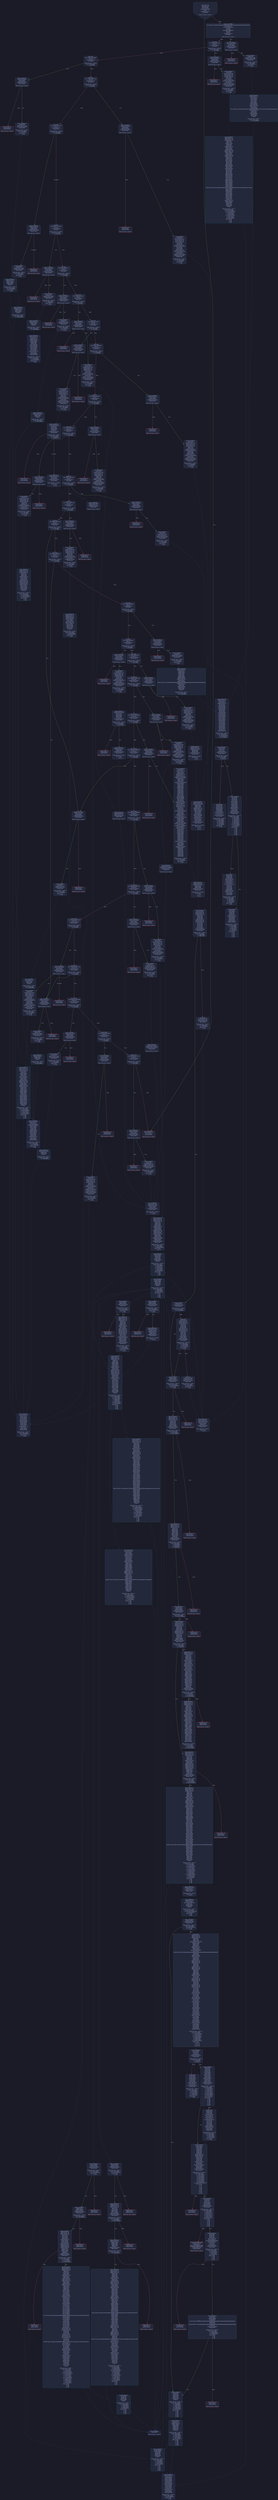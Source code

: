 digraph G {
    node [shape=box, style="filled, rounded", color="#565f89", fontcolor="#c0caf5", fontname="Helvetica", fillcolor="#24283b"];
    edge [color="#414868", fontcolor="#c0caf5", fontname="Helvetica"];
    bgcolor="#1a1b26";
    0 [ label = "[00] PUSH1 80
[02] PUSH1 40
[04] MSTORE
[05] PUSH1 04
[07] CALLDATASIZE
[08] LT
[09] PUSH2 0174
[0c] JUMPI

Stack size req: 0, sizeΔ: 0
" shape = invhouse]
    1 [ label = "[0d] PUSH4 ffffffff
[12] PUSH29 0100000000000000000000000000000000000000000000000000000000
[30] PUSH1 00
[32] CALLDATALOAD
[33] DIV
[34] AND
[35] PUSH4 06fdde03
[3a] DUP2
[3b] EQ
[3c] PUSH2 0179
[3f] JUMPI

Stack size req: 0, sizeΔ: 1
"]
    2 [ label = "[40] DUP1
[41] PUSH4 095ea7b3
[46] EQ
[47] PUSH2 0203
[4a] JUMPI

Stack size req: 1, sizeΔ: 0
Entry->Op usage:
	0->70:EQ:1
"]
    3 [ label = "[4b] DUP1
[4c] PUSH4 18160ddd
[51] EQ
[52] PUSH2 023b
[55] JUMPI

Stack size req: 1, sizeΔ: 0
Entry->Op usage:
	0->81:EQ:1
"]
    4 [ label = "[56] DUP1
[57] PUSH4 23b872dd
[5c] EQ
[5d] PUSH2 0262
[60] JUMPI

Stack size req: 1, sizeΔ: 0
Entry->Op usage:
	0->92:EQ:1
"]
    5 [ label = "[61] DUP1
[62] PUSH4 2b521416
[67] EQ
[68] PUSH2 028c
[6b] JUMPI

Stack size req: 1, sizeΔ: 0
Entry->Op usage:
	0->103:EQ:1
"]
    6 [ label = "[6c] DUP1
[6d] PUSH4 313ce567
[72] EQ
[73] PUSH2 02a1
[76] JUMPI

Stack size req: 1, sizeΔ: 0
Entry->Op usage:
	0->114:EQ:1
"]
    7 [ label = "[77] DUP1
[78] PUSH4 32892177
[7d] EQ
[7e] PUSH2 02cc
[81] JUMPI

Stack size req: 1, sizeΔ: 0
Entry->Op usage:
	0->125:EQ:1
"]
    8 [ label = "[82] DUP1
[83] PUSH4 3a9e0e13
[88] EQ
[89] PUSH2 02fa
[8c] JUMPI

Stack size req: 1, sizeΔ: 0
Entry->Op usage:
	0->136:EQ:1
"]
    9 [ label = "[8d] DUP1
[8e] PUSH4 40c10f19
[93] EQ
[94] PUSH2 0320
[97] JUMPI

Stack size req: 1, sizeΔ: 0
Entry->Op usage:
	0->147:EQ:1
"]
    10 [ label = "[98] DUP1
[99] PUSH4 59b961ef
[9e] EQ
[9f] PUSH2 0344
[a2] JUMPI

Stack size req: 1, sizeΔ: 0
Entry->Op usage:
	0->158:EQ:1
"]
    11 [ label = "[a3] DUP1
[a4] PUSH4 62aaa160
[a9] EQ
[aa] PUSH2 036e
[ad] JUMPI

Stack size req: 1, sizeΔ: 0
Entry->Op usage:
	0->169:EQ:1
"]
    12 [ label = "[ae] DUP1
[af] PUSH4 70a08231
[b4] EQ
[b5] PUSH2 0392
[b8] JUMPI

Stack size req: 1, sizeΔ: 0
Entry->Op usage:
	0->180:EQ:1
"]
    13 [ label = "[b9] DUP1
[ba] PUSH4 725f3626
[bf] EQ
[c0] PUSH2 03b3
[c3] JUMPI

Stack size req: 1, sizeΔ: 0
Entry->Op usage:
	0->191:EQ:1
"]
    14 [ label = "[c4] DUP1
[c5] PUSH4 74d5e100
[ca] EQ
[cb] PUSH2 03cb
[ce] JUMPI

Stack size req: 1, sizeΔ: 0
Entry->Op usage:
	0->202:EQ:1
"]
    15 [ label = "[cf] DUP1
[d0] PUSH4 8d4e57e6
[d5] EQ
[d6] PUSH2 03ec
[d9] JUMPI

Stack size req: 1, sizeΔ: 0
Entry->Op usage:
	0->213:EQ:1
"]
    16 [ label = "[da] DUP1
[db] PUSH4 8f6fba8c
[e0] EQ
[e1] PUSH2 0401
[e4] JUMPI

Stack size req: 1, sizeΔ: 0
Entry->Op usage:
	0->224:EQ:1
"]
    17 [ label = "[e5] DUP1
[e6] PUSH4 95d89b41
[eb] EQ
[ec] PUSH2 0416
[ef] JUMPI

Stack size req: 1, sizeΔ: 0
Entry->Op usage:
	0->235:EQ:1
"]
    18 [ label = "[f0] DUP1
[f1] PUSH4 9dc29fac
[f6] EQ
[f7] PUSH2 042b
[fa] JUMPI

Stack size req: 1, sizeΔ: 0
Entry->Op usage:
	0->246:EQ:1
"]
    19 [ label = "[fb] DUP1
[fc] PUSH4 a9059cbb
[0101] EQ
[0102] PUSH2 044f
[0105] JUMPI

Stack size req: 1, sizeΔ: 0
Entry->Op usage:
	0->257:EQ:1
"]
    20 [ label = "[0106] DUP1
[0107] PUSH4 ae5b102e
[010c] EQ
[010d] PUSH2 0473
[0110] JUMPI

Stack size req: 1, sizeΔ: 0
Entry->Op usage:
	0->268:EQ:1
"]
    21 [ label = "[0111] DUP1
[0112] PUSH4 b88d4fde
[0117] EQ
[0118] PUSH2 0497
[011b] JUMPI

Stack size req: 1, sizeΔ: 0
Entry->Op usage:
	0->279:EQ:1
"]
    22 [ label = "[011c] DUP1
[011d] PUSH4 c0d6568d
[0122] EQ
[0123] PUSH2 03ec
[0126] JUMPI

Stack size req: 1, sizeΔ: 0
Entry->Op usage:
	0->290:EQ:1
"]
    23 [ label = "[0127] DUP1
[0128] PUSH4 c688d693
[012d] EQ
[012e] PUSH2 0506
[0131] JUMPI

Stack size req: 1, sizeΔ: 0
Entry->Op usage:
	0->301:EQ:1
"]
    24 [ label = "[0132] DUP1
[0133] PUSH4 d5bb7f67
[0138] EQ
[0139] PUSH2 052a
[013c] JUMPI

Stack size req: 1, sizeΔ: 0
Entry->Op usage:
	0->312:EQ:1
"]
    25 [ label = "[013d] DUP1
[013e] PUSH4 dd62ed3e
[0143] EQ
[0144] PUSH2 0542
[0147] JUMPI

Stack size req: 1, sizeΔ: 0
Entry->Op usage:
	0->323:EQ:1
"]
    26 [ label = "[0148] DUP1
[0149] PUSH4 e62cac76
[014e] EQ
[014f] PUSH2 0401
[0152] JUMPI

Stack size req: 1, sizeΔ: 0
Entry->Op usage:
	0->334:EQ:1
"]
    27 [ label = "[0153] DUP1
[0154] PUSH4 eb43af00
[0159] EQ
[015a] PUSH2 0569
[015d] JUMPI

Stack size req: 1, sizeΔ: 0
Entry->Op usage:
	0->345:EQ:1
"]
    28 [ label = "[015e] DUP1
[015f] PUSH4 f822d5aa
[0164] EQ
[0165] PUSH2 057e
[0168] JUMPI

Stack size req: 1, sizeΔ: 0
Entry->Op usage:
	0->356:EQ:1
"]
    29 [ label = "[0169] DUP1
[016a] PUSH4 fcc2c078
[016f] EQ
[0170] PUSH2 05a5
[0173] JUMPI

Stack size req: 1, sizeΔ: 0
Entry->Op usage:
	0->367:EQ:1
"]
    30 [ label = "[0174] JUMPDEST
[0175] PUSH1 00
[0177] DUP1
[0178] REVERT

Stack size req: 0, sizeΔ: 0
" color = "red"]
    31 [ label = "[0179] JUMPDEST
[017a] CALLVALUE
[017b] DUP1
[017c] ISZERO
[017d] PUSH2 0185
[0180] JUMPI

Stack size req: 0, sizeΔ: 1
"]
    32 [ label = "[0181] PUSH1 00
[0183] DUP1
[0184] REVERT

Stack size req: 0, sizeΔ: 0
" color = "red"]
    33 [ label = "[0185] JUMPDEST
[0186] POP
[0187] PUSH2 018e
[018a] PUSH2 05bd
[018d] JUMP

Stack size req: 1, sizeΔ: 0
Entry->Op usage:
	0->390:POP:0
Entry->Exit:
	0->😵
"]
    34 [ label = "[018e] JUMPDEST
[018f] PUSH1 40
[0191] DUP1
[0192] MLOAD
[0193] PUSH1 20
[0195] DUP1
[0196] DUP3
[0197] MSTORE
[0198] DUP4
[0199] MLOAD
[019a] DUP2
[019b] DUP4
[019c] ADD
[019d] MSTORE
[019e] DUP4
[019f] MLOAD
[01a0] SWAP2
[01a1] SWAP3
[01a2] DUP4
[01a3] SWAP3
[01a4] SWAP1
[01a5] DUP4
[01a6] ADD
[01a7] SWAP2
[01a8] DUP6
[01a9] ADD
[01aa] SWAP1
[01ab] DUP1
[01ac] DUP4
[01ad] DUP4
[01ae] PUSH1 00

Stack size req: 1, sizeΔ: 9
Entry->Op usage:
	0->409:MLOAD:0
	0->415:MLOAD:0
	0->425:ADD:0
"]
    35 [ label = "[01b0] JUMPDEST
[01b1] DUP4
[01b2] DUP2
[01b3] LT
[01b4] ISZERO
[01b5] PUSH2 01c8
[01b8] JUMPI

Stack size req: 4, sizeΔ: 0
Entry->Op usage:
	0->435:LT:0
	3->435:LT:1
"]
    36 [ label = "[01b9] DUP2
[01ba] DUP2
[01bb] ADD
[01bc] MLOAD
[01bd] DUP4
[01be] DUP3
[01bf] ADD
[01c0] MSTORE
[01c1] PUSH1 20
[01c3] ADD
[01c4] PUSH2 01b0
[01c7] JUMP

Stack size req: 3, sizeΔ: 0
Entry->Op usage:
	0->443:ADD:0
	0->447:ADD:0
	0->451:ADD:1
	1->443:ADD:1
	2->447:ADD:1
Entry->Exit:
	0->😵
"]
    37 [ label = "[01c8] JUMPDEST
[01c9] POP
[01ca] POP
[01cb] POP
[01cc] POP
[01cd] SWAP1
[01ce] POP
[01cf] SWAP1
[01d0] DUP2
[01d1] ADD
[01d2] SWAP1
[01d3] PUSH1 1f
[01d5] AND
[01d6] DUP1
[01d7] ISZERO
[01d8] PUSH2 01f5
[01db] JUMPI

Stack size req: 7, sizeΔ: -5
Entry->Op usage:
	0->457:POP:0
	1->458:POP:0
	2->459:POP:0
	3->460:POP:0
	4->465:ADD:0
	4->469:AND:1
	4->471:ISZERO:0
	5->462:POP:0
	6->465:ADD:1
Entry->Exit:
	0->😵
	1->😵
	2->😵
	3->😵
	4->0
	5->😵
	6->😵
"]
    38 [ label = "[01dc] DUP1
[01dd] DUP3
[01de] SUB
[01df] DUP1
[01e0] MLOAD
[01e1] PUSH1 01
[01e3] DUP4
[01e4] PUSH1 20
[01e6] SUB
[01e7] PUSH2 0100
[01ea] EXP
[01eb] SUB
[01ec] NOT
[01ed] AND
[01ee] DUP2
[01ef] MSTORE
[01f0] PUSH1 20
[01f2] ADD
[01f3] SWAP2
[01f4] POP

Stack size req: 2, sizeΔ: 0
Entry->Op usage:
	0->478:SUB:1
	0->486:SUB:1
	1->478:SUB:0
	1->500:POP:0
Entry->Exit:
	1->😵
"]
    39 [ label = "[01f5] JUMPDEST
[01f6] POP
[01f7] SWAP3
[01f8] POP
[01f9] POP
[01fa] POP
[01fb] PUSH1 40
[01fd] MLOAD
[01fe] DUP1
[01ff] SWAP2
[0200] SUB
[0201] SWAP1
[0202] RETURN

Stack size req: 5, sizeΔ: -5
Entry->Op usage:
	0->502:POP:0
	1->512:SUB:0
	2->505:POP:0
	3->506:POP:0
	4->504:POP:0
Entry->Exit:
	0->😵
	1->😵
	2->😵
	3->😵
	4->😵
" color = "darkblue"]
    40 [ label = "[0203] JUMPDEST
[0204] CALLVALUE
[0205] DUP1
[0206] ISZERO
[0207] PUSH2 020f
[020a] JUMPI

Stack size req: 0, sizeΔ: 1
"]
    41 [ label = "[020b] PUSH1 00
[020d] DUP1
[020e] REVERT

Stack size req: 0, sizeΔ: 0
" color = "red"]
    42 [ label = "[020f] JUMPDEST
[0210] POP
[0211] PUSH2 0227
[0214] PUSH1 01
[0216] PUSH1 a0
[0218] PUSH1 02
[021a] EXP
[021b] SUB
[021c] PUSH1 04
[021e] CALLDATALOAD
[021f] AND
[0220] PUSH1 24
[0222] CALLDATALOAD
[0223] PUSH2 05f4
[0226] JUMP

Stack size req: 1, sizeΔ: 2
Entry->Op usage:
	0->528:POP:0
Entry->Exit:
	0->😵
"]
    43 [ label = "[0227] JUMPDEST
[0228] PUSH1 40
[022a] DUP1
[022b] MLOAD
[022c] SWAP2
[022d] ISZERO
[022e] ISZERO
[022f] DUP3
[0230] MSTORE
[0231] MLOAD
[0232] SWAP1
[0233] DUP2
[0234] SWAP1
[0235] SUB
[0236] PUSH1 20
[0238] ADD
[0239] SWAP1
[023a] RETURN

Stack size req: 1, sizeΔ: -1
Entry->Op usage:
	0->557:ISZERO:0
Entry->Exit:
	0->😵
" color = "darkblue"]
    44 [ label = "[023b] JUMPDEST
[023c] CALLVALUE
[023d] DUP1
[023e] ISZERO
[023f] PUSH2 0247
[0242] JUMPI

Stack size req: 0, sizeΔ: 1
"]
    45 [ label = "[0243] PUSH1 00
[0245] DUP1
[0246] REVERT

Stack size req: 0, sizeΔ: 0
" color = "red"]
    46 [ label = "[0247] JUMPDEST
[0248] POP
[0249] PUSH2 0250
[024c] PUSH2 065e
[024f] JUMP

Stack size req: 1, sizeΔ: 0
Entry->Op usage:
	0->584:POP:0
Entry->Exit:
	0->😵
"]
    47 [ label = "[0250] JUMPDEST
[0251] PUSH1 40
[0253] DUP1
[0254] MLOAD
[0255] SWAP2
[0256] DUP3
[0257] MSTORE
[0258] MLOAD
[0259] SWAP1
[025a] DUP2
[025b] SWAP1
[025c] SUB
[025d] PUSH1 20
[025f] ADD
[0260] SWAP1
[0261] RETURN

Stack size req: 1, sizeΔ: -1
Entry->Op usage:
	0->599:MSTORE:1
Entry->Exit:
	0->😵
" color = "darkblue"]
    48 [ label = "[0262] JUMPDEST
[0263] CALLVALUE
[0264] DUP1
[0265] ISZERO
[0266] PUSH2 026e
[0269] JUMPI

Stack size req: 0, sizeΔ: 1
"]
    49 [ label = "[026a] PUSH1 00
[026c] DUP1
[026d] REVERT

Stack size req: 0, sizeΔ: 0
" color = "red"]
    50 [ label = "[026e] JUMPDEST
[026f] POP
[0270] PUSH2 0227
[0273] PUSH1 01
[0275] PUSH1 a0
[0277] PUSH1 02
[0279] EXP
[027a] SUB
[027b] PUSH1 04
[027d] CALLDATALOAD
[027e] DUP2
[027f] AND
[0280] SWAP1
[0281] PUSH1 24
[0283] CALLDATALOAD
[0284] AND
[0285] PUSH1 44
[0287] CALLDATALOAD
[0288] PUSH2 0664
[028b] JUMP

Stack size req: 1, sizeΔ: 3
Entry->Op usage:
	0->623:POP:0
Entry->Exit:
	0->😵
"]
    51 [ label = "[028c] JUMPDEST
[028d] CALLVALUE
[028e] DUP1
[028f] ISZERO
[0290] PUSH2 0298
[0293] JUMPI

Stack size req: 0, sizeΔ: 1
"]
    52 [ label = "[0294] PUSH1 00
[0296] DUP1
[0297] REVERT

Stack size req: 0, sizeΔ: 0
" color = "red"]
    53 [ label = "[0298] JUMPDEST
[0299] POP
[029a] PUSH2 0250
[029d] PUSH2 068c
[02a0] JUMP

Stack size req: 1, sizeΔ: 0
Entry->Op usage:
	0->665:POP:0
Entry->Exit:
	0->😵
"]
    54 [ label = "[02a1] JUMPDEST
[02a2] CALLVALUE
[02a3] DUP1
[02a4] ISZERO
[02a5] PUSH2 02ad
[02a8] JUMPI

Stack size req: 0, sizeΔ: 1
"]
    55 [ label = "[02a9] PUSH1 00
[02ab] DUP1
[02ac] REVERT

Stack size req: 0, sizeΔ: 0
" color = "red"]
    56 [ label = "[02ad] JUMPDEST
[02ae] POP
[02af] PUSH2 02b6
[02b2] PUSH2 0692
[02b5] JUMP

Stack size req: 1, sizeΔ: 0
Entry->Op usage:
	0->686:POP:0
Entry->Exit:
	0->😵
"]
    57 [ label = "[02b6] JUMPDEST
[02b7] PUSH1 40
[02b9] DUP1
[02ba] MLOAD
[02bb] PUSH1 ff
[02bd] SWAP1
[02be] SWAP3
[02bf] AND
[02c0] DUP3
[02c1] MSTORE
[02c2] MLOAD
[02c3] SWAP1
[02c4] DUP2
[02c5] SWAP1
[02c6] SUB
[02c7] PUSH1 20
[02c9] ADD
[02ca] SWAP1
[02cb] RETURN

Stack size req: 1, sizeΔ: -1
Entry->Op usage:
	0->703:AND:0
	0->705:MSTORE:1
Entry->Exit:
	0->😵
" color = "darkblue"]
    58 [ label = "[02cc] JUMPDEST
[02cd] CALLVALUE
[02ce] DUP1
[02cf] ISZERO
[02d0] PUSH2 02d8
[02d3] JUMPI

Stack size req: 0, sizeΔ: 1
"]
    59 [ label = "[02d4] PUSH1 00
[02d6] DUP1
[02d7] REVERT

Stack size req: 0, sizeΔ: 0
" color = "red"]
    60 [ label = "[02d8] JUMPDEST
[02d9] POP
[02da] PUSH2 02e1
[02dd] PUSH2 0697
[02e0] JUMP

Stack size req: 1, sizeΔ: 0
Entry->Op usage:
	0->729:POP:0
Entry->Exit:
	0->😵
"]
    61 [ label = "[02e1] JUMPDEST
[02e2] PUSH1 40
[02e4] DUP1
[02e5] MLOAD
[02e6] PUSH4 ffffffff
[02eb] SWAP1
[02ec] SWAP3
[02ed] AND
[02ee] DUP3
[02ef] MSTORE
[02f0] MLOAD
[02f1] SWAP1
[02f2] DUP2
[02f3] SWAP1
[02f4] SUB
[02f5] PUSH1 20
[02f7] ADD
[02f8] SWAP1
[02f9] RETURN

Stack size req: 1, sizeΔ: -1
Entry->Op usage:
	0->749:AND:0
	0->751:MSTORE:1
Entry->Exit:
	0->😵
" color = "darkblue"]
    62 [ label = "[02fa] JUMPDEST
[02fb] CALLVALUE
[02fc] DUP1
[02fd] ISZERO
[02fe] PUSH2 0306
[0301] JUMPI

Stack size req: 0, sizeΔ: 1
"]
    63 [ label = "[0302] PUSH1 00
[0304] DUP1
[0305] REVERT

Stack size req: 0, sizeΔ: 0
" color = "red"]
    64 [ label = "[0306] JUMPDEST
[0307] POP
[0308] PUSH2 031e
[030b] PUSH1 01
[030d] PUSH1 a0
[030f] PUSH1 02
[0311] EXP
[0312] SUB
[0313] PUSH1 04
[0315] CALLDATALOAD
[0316] AND
[0317] PUSH1 24
[0319] CALLDATALOAD
[031a] PUSH2 069d
[031d] JUMP

Stack size req: 1, sizeΔ: 2
Entry->Op usage:
	0->775:POP:0
Entry->Exit:
	0->😵
"]
    65 [ label = "[031e] JUMPDEST
[031f] STOP

Stack size req: 0, sizeΔ: 0
" color = "darkblue"]
    66 [ label = "[0320] JUMPDEST
[0321] CALLVALUE
[0322] DUP1
[0323] ISZERO
[0324] PUSH2 032c
[0327] JUMPI

Stack size req: 0, sizeΔ: 1
"]
    67 [ label = "[0328] PUSH1 00
[032a] DUP1
[032b] REVERT

Stack size req: 0, sizeΔ: 0
" color = "red"]
    68 [ label = "[032c] JUMPDEST
[032d] POP
[032e] PUSH2 031e
[0331] PUSH1 01
[0333] PUSH1 a0
[0335] PUSH1 02
[0337] EXP
[0338] SUB
[0339] PUSH1 04
[033b] CALLDATALOAD
[033c] AND
[033d] PUSH1 24
[033f] CALLDATALOAD
[0340] PUSH2 0792
[0343] JUMP

Stack size req: 1, sizeΔ: 2
Entry->Op usage:
	0->813:POP:0
Entry->Exit:
	0->😵
"]
    69 [ label = "[0344] JUMPDEST
[0345] CALLVALUE
[0346] DUP1
[0347] ISZERO
[0348] PUSH2 0350
[034b] JUMPI

Stack size req: 0, sizeΔ: 1
"]
    70 [ label = "[034c] PUSH1 00
[034e] DUP1
[034f] REVERT

Stack size req: 0, sizeΔ: 0
" color = "red"]
    71 [ label = "[0350] JUMPDEST
[0351] POP
[0352] PUSH2 031e
[0355] PUSH1 01
[0357] PUSH1 a0
[0359] PUSH1 02
[035b] EXP
[035c] SUB
[035d] PUSH1 04
[035f] CALLDATALOAD
[0360] DUP2
[0361] AND
[0362] SWAP1
[0363] PUSH1 24
[0365] CALLDATALOAD
[0366] AND
[0367] PUSH1 44
[0369] CALLDATALOAD
[036a] PUSH2 07b2
[036d] JUMP

Stack size req: 1, sizeΔ: 3
Entry->Op usage:
	0->849:POP:0
Entry->Exit:
	0->😵
"]
    72 [ label = "[036e] JUMPDEST
[036f] CALLVALUE
[0370] DUP1
[0371] ISZERO
[0372] PUSH2 037a
[0375] JUMPI

Stack size req: 0, sizeΔ: 1
"]
    73 [ label = "[0376] PUSH1 00
[0378] DUP1
[0379] REVERT

Stack size req: 0, sizeΔ: 0
" color = "red"]
    74 [ label = "[037a] JUMPDEST
[037b] POP
[037c] PUSH2 031e
[037f] PUSH1 01
[0381] PUSH1 a0
[0383] PUSH1 02
[0385] EXP
[0386] SUB
[0387] PUSH1 04
[0389] CALLDATALOAD
[038a] AND
[038b] PUSH1 24
[038d] CALLDATALOAD
[038e] PUSH2 0957
[0391] JUMP

Stack size req: 1, sizeΔ: 2
Entry->Op usage:
	0->891:POP:0
Entry->Exit:
	0->😵
"]
    75 [ label = "[0392] JUMPDEST
[0393] CALLVALUE
[0394] DUP1
[0395] ISZERO
[0396] PUSH2 039e
[0399] JUMPI

Stack size req: 0, sizeΔ: 1
"]
    76 [ label = "[039a] PUSH1 00
[039c] DUP1
[039d] REVERT

Stack size req: 0, sizeΔ: 0
" color = "red"]
    77 [ label = "[039e] JUMPDEST
[039f] POP
[03a0] PUSH2 0250
[03a3] PUSH1 01
[03a5] PUSH1 a0
[03a7] PUSH1 02
[03a9] EXP
[03aa] SUB
[03ab] PUSH1 04
[03ad] CALLDATALOAD
[03ae] AND
[03af] PUSH2 0a3b
[03b2] JUMP

Stack size req: 1, sizeΔ: 1
Entry->Op usage:
	0->927:POP:0
Entry->Exit:
	0->😵
"]
    78 [ label = "[03b3] JUMPDEST
[03b4] CALLVALUE
[03b5] DUP1
[03b6] ISZERO
[03b7] PUSH2 03bf
[03ba] JUMPI

Stack size req: 0, sizeΔ: 1
"]
    79 [ label = "[03bb] PUSH1 00
[03bd] DUP1
[03be] REVERT

Stack size req: 0, sizeΔ: 0
" color = "red"]
    80 [ label = "[03bf] JUMPDEST
[03c0] POP
[03c1] PUSH2 0227
[03c4] PUSH1 04
[03c6] CALLDATALOAD
[03c7] PUSH2 0a56
[03ca] JUMP

Stack size req: 1, sizeΔ: 1
Entry->Op usage:
	0->960:POP:0
Entry->Exit:
	0->😵
"]
    81 [ label = "[03cb] JUMPDEST
[03cc] CALLVALUE
[03cd] DUP1
[03ce] ISZERO
[03cf] PUSH2 03d7
[03d2] JUMPI

Stack size req: 0, sizeΔ: 1
"]
    82 [ label = "[03d3] PUSH1 00
[03d5] DUP1
[03d6] REVERT

Stack size req: 0, sizeΔ: 0
" color = "red"]
    83 [ label = "[03d7] JUMPDEST
[03d8] POP
[03d9] PUSH2 0250
[03dc] PUSH1 01
[03de] PUSH1 a0
[03e0] PUSH1 02
[03e2] EXP
[03e3] SUB
[03e4] PUSH1 04
[03e6] CALLDATALOAD
[03e7] AND
[03e8] PUSH2 0a6a
[03eb] JUMP

Stack size req: 1, sizeΔ: 1
Entry->Op usage:
	0->984:POP:0
Entry->Exit:
	0->😵
"]
    84 [ label = "[03ec] JUMPDEST
[03ed] CALLVALUE
[03ee] DUP1
[03ef] ISZERO
[03f0] PUSH2 03f8
[03f3] JUMPI

Stack size req: 0, sizeΔ: 1
"]
    85 [ label = "[03f4] PUSH1 00
[03f6] DUP1
[03f7] REVERT

Stack size req: 0, sizeΔ: 0
" color = "red"]
    86 [ label = "[03f8] JUMPDEST
[03f9] POP
[03fa] PUSH2 02e1
[03fd] PUSH2 0a7c
[0400] JUMP

Stack size req: 1, sizeΔ: 0
Entry->Op usage:
	0->1017:POP:0
Entry->Exit:
	0->😵
"]
    87 [ label = "[0401] JUMPDEST
[0402] CALLVALUE
[0403] DUP1
[0404] ISZERO
[0405] PUSH2 040d
[0408] JUMPI

Stack size req: 0, sizeΔ: 1
"]
    88 [ label = "[0409] PUSH1 00
[040b] DUP1
[040c] REVERT

Stack size req: 0, sizeΔ: 0
" color = "red"]
    89 [ label = "[040d] JUMPDEST
[040e] POP
[040f] PUSH2 02e1
[0412] PUSH2 0a81
[0415] JUMP

Stack size req: 1, sizeΔ: 0
Entry->Op usage:
	0->1038:POP:0
Entry->Exit:
	0->😵
"]
    90 [ label = "[0416] JUMPDEST
[0417] CALLVALUE
[0418] DUP1
[0419] ISZERO
[041a] PUSH2 0422
[041d] JUMPI

Stack size req: 0, sizeΔ: 1
"]
    91 [ label = "[041e] PUSH1 00
[0420] DUP1
[0421] REVERT

Stack size req: 0, sizeΔ: 0
" color = "red"]
    92 [ label = "[0422] JUMPDEST
[0423] POP
[0424] PUSH2 018e
[0427] PUSH2 0a86
[042a] JUMP

Stack size req: 1, sizeΔ: 0
Entry->Op usage:
	0->1059:POP:0
Entry->Exit:
	0->😵
"]
    93 [ label = "[042b] JUMPDEST
[042c] CALLVALUE
[042d] DUP1
[042e] ISZERO
[042f] PUSH2 0437
[0432] JUMPI

Stack size req: 0, sizeΔ: 1
"]
    94 [ label = "[0433] PUSH1 00
[0435] DUP1
[0436] REVERT

Stack size req: 0, sizeΔ: 0
" color = "red"]
    95 [ label = "[0437] JUMPDEST
[0438] POP
[0439] PUSH2 031e
[043c] PUSH1 01
[043e] PUSH1 a0
[0440] PUSH1 02
[0442] EXP
[0443] SUB
[0444] PUSH1 04
[0446] CALLDATALOAD
[0447] AND
[0448] PUSH1 24
[044a] CALLDATALOAD
[044b] PUSH2 0abd
[044e] JUMP

Stack size req: 1, sizeΔ: 2
Entry->Op usage:
	0->1080:POP:0
Entry->Exit:
	0->😵
"]
    96 [ label = "[044f] JUMPDEST
[0450] CALLVALUE
[0451] DUP1
[0452] ISZERO
[0453] PUSH2 045b
[0456] JUMPI

Stack size req: 0, sizeΔ: 1
"]
    97 [ label = "[0457] PUSH1 00
[0459] DUP1
[045a] REVERT

Stack size req: 0, sizeΔ: 0
" color = "red"]
    98 [ label = "[045b] JUMPDEST
[045c] POP
[045d] PUSH2 0227
[0460] PUSH1 01
[0462] PUSH1 a0
[0464] PUSH1 02
[0466] EXP
[0467] SUB
[0468] PUSH1 04
[046a] CALLDATALOAD
[046b] AND
[046c] PUSH1 24
[046e] CALLDATALOAD
[046f] PUSH2 0ad8
[0472] JUMP

Stack size req: 1, sizeΔ: 2
Entry->Op usage:
	0->1116:POP:0
Entry->Exit:
	0->😵
"]
    99 [ label = "[0473] JUMPDEST
[0474] CALLVALUE
[0475] DUP1
[0476] ISZERO
[0477] PUSH2 047f
[047a] JUMPI

Stack size req: 0, sizeΔ: 1
"]
    100 [ label = "[047b] PUSH1 00
[047d] DUP1
[047e] REVERT

Stack size req: 0, sizeΔ: 0
" color = "red"]
    101 [ label = "[047f] JUMPDEST
[0480] POP
[0481] PUSH2 031e
[0484] PUSH1 01
[0486] PUSH1 a0
[0488] PUSH1 02
[048a] EXP
[048b] SUB
[048c] PUSH1 04
[048e] CALLDATALOAD
[048f] AND
[0490] PUSH1 24
[0492] CALLDATALOAD
[0493] PUSH2 0aec
[0496] JUMP

Stack size req: 1, sizeΔ: 2
Entry->Op usage:
	0->1152:POP:0
Entry->Exit:
	0->😵
"]
    102 [ label = "[0497] JUMPDEST
[0498] CALLVALUE
[0499] DUP1
[049a] ISZERO
[049b] PUSH2 04a3
[049e] JUMPI

Stack size req: 0, sizeΔ: 1
"]
    103 [ label = "[049f] PUSH1 00
[04a1] DUP1
[04a2] REVERT

Stack size req: 0, sizeΔ: 0
" color = "red"]
    104 [ label = "[04a3] JUMPDEST
[04a4] POP
[04a5] PUSH1 40
[04a7] DUP1
[04a8] MLOAD
[04a9] PUSH1 20
[04ab] PUSH1 1f
[04ad] PUSH1 64
[04af] CALLDATALOAD
[04b0] PUSH1 04
[04b2] DUP2
[04b3] DUP2
[04b4] ADD
[04b5] CALLDATALOAD
[04b6] SWAP3
[04b7] DUP4
[04b8] ADD
[04b9] DUP5
[04ba] SWAP1
[04bb] DIV
[04bc] DUP5
[04bd] MUL
[04be] DUP6
[04bf] ADD
[04c0] DUP5
[04c1] ADD
[04c2] SWAP1
[04c3] SWAP6
[04c4] MSTORE
[04c5] DUP2
[04c6] DUP5
[04c7] MSTORE
[04c8] PUSH2 031e
[04cb] SWAP5
[04cc] PUSH1 01
[04ce] PUSH1 a0
[04d0] PUSH1 02
[04d2] EXP
[04d3] SUB
[04d4] DUP2
[04d5] CALLDATALOAD
[04d6] DUP2
[04d7] AND
[04d8] SWAP6
[04d9] PUSH1 24
[04db] DUP1
[04dc] CALLDATALOAD
[04dd] SWAP1
[04de] SWAP3
[04df] AND
[04e0] SWAP6
[04e1] PUSH1 44
[04e3] CALLDATALOAD
[04e4] SWAP6
[04e5] CALLDATASIZE
[04e6] SWAP6
[04e7] PUSH1 84
[04e9] SWAP5
[04ea] ADD
[04eb] SWAP2
[04ec] DUP2
[04ed] SWAP1
[04ee] DUP5
[04ef] ADD
[04f0] DUP4
[04f1] DUP3
[04f2] DUP1
[04f3] DUP3
[04f4] DUP5
[04f5] CALLDATACOPY
[04f6] POP
[04f7] SWAP5
[04f8] SWAP8
[04f9] POP
[04fa] PUSH2 0b8d
[04fd] SWAP7
[04fe] POP
[04ff] POP
[0500] POP
[0501] POP
[0502] POP
[0503] POP
[0504] POP
[0505] JUMP

Stack size req: 1, sizeΔ: 4
Entry->Op usage:
	0->1188:POP:0
Entry->Exit:
	0->😵
"]
    105 [ label = "[0506] JUMPDEST
[0507] CALLVALUE
[0508] DUP1
[0509] ISZERO
[050a] PUSH2 0512
[050d] JUMPI

Stack size req: 0, sizeΔ: 1
"]
    106 [ label = "[050e] PUSH1 00
[0510] DUP1
[0511] REVERT

Stack size req: 0, sizeΔ: 0
" color = "red"]
    107 [ label = "[0512] JUMPDEST
[0513] POP
[0514] PUSH2 0227
[0517] PUSH1 01
[0519] PUSH1 a0
[051b] PUSH1 02
[051d] EXP
[051e] SUB
[051f] PUSH1 04
[0521] CALLDATALOAD
[0522] AND
[0523] PUSH1 24
[0525] CALLDATALOAD
[0526] PUSH2 0d2b
[0529] JUMP

Stack size req: 1, sizeΔ: 2
Entry->Op usage:
	0->1299:POP:0
Entry->Exit:
	0->😵
"]
    108 [ label = "[052a] JUMPDEST
[052b] CALLVALUE
[052c] DUP1
[052d] ISZERO
[052e] PUSH2 0536
[0531] JUMPI

Stack size req: 0, sizeΔ: 1
"]
    109 [ label = "[0532] PUSH1 00
[0534] DUP1
[0535] REVERT

Stack size req: 0, sizeΔ: 0
" color = "red"]
    110 [ label = "[0536] JUMPDEST
[0537] POP
[0538] PUSH2 031e
[053b] PUSH1 04
[053d] CALLDATALOAD
[053e] PUSH2 0d4e
[0541] JUMP

Stack size req: 1, sizeΔ: 1
Entry->Op usage:
	0->1335:POP:0
Entry->Exit:
	0->😵
"]
    111 [ label = "[0542] JUMPDEST
[0543] CALLVALUE
[0544] DUP1
[0545] ISZERO
[0546] PUSH2 054e
[0549] JUMPI

Stack size req: 0, sizeΔ: 1
"]
    112 [ label = "[054a] PUSH1 00
[054c] DUP1
[054d] REVERT

Stack size req: 0, sizeΔ: 0
" color = "red"]
    113 [ label = "[054e] JUMPDEST
[054f] POP
[0550] PUSH2 0250
[0553] PUSH1 01
[0555] PUSH1 a0
[0557] PUSH1 02
[0559] EXP
[055a] SUB
[055b] PUSH1 04
[055d] CALLDATALOAD
[055e] DUP2
[055f] AND
[0560] SWAP1
[0561] PUSH1 24
[0563] CALLDATALOAD
[0564] AND
[0565] PUSH2 0dc0
[0568] JUMP

Stack size req: 1, sizeΔ: 2
Entry->Op usage:
	0->1359:POP:0
Entry->Exit:
	0->😵
"]
    114 [ label = "[0569] JUMPDEST
[056a] CALLVALUE
[056b] DUP1
[056c] ISZERO
[056d] PUSH2 0575
[0570] JUMPI

Stack size req: 0, sizeΔ: 1
"]
    115 [ label = "[0571] PUSH1 00
[0573] DUP1
[0574] REVERT

Stack size req: 0, sizeΔ: 0
" color = "red"]
    116 [ label = "[0575] JUMPDEST
[0576] POP
[0577] PUSH2 0250
[057a] PUSH2 0deb
[057d] JUMP

Stack size req: 1, sizeΔ: 0
Entry->Op usage:
	0->1398:POP:0
Entry->Exit:
	0->😵
"]
    117 [ label = "[057e] JUMPDEST
[057f] CALLVALUE
[0580] DUP1
[0581] ISZERO
[0582] PUSH2 058a
[0585] JUMPI

Stack size req: 0, sizeΔ: 1
"]
    118 [ label = "[0586] PUSH1 00
[0588] DUP1
[0589] REVERT

Stack size req: 0, sizeΔ: 0
" color = "red"]
    119 [ label = "[058a] JUMPDEST
[058b] POP
[058c] PUSH2 0250
[058f] PUSH1 01
[0591] PUSH1 a0
[0593] PUSH1 02
[0595] EXP
[0596] SUB
[0597] PUSH1 04
[0599] CALLDATALOAD
[059a] AND
[059b] PUSH1 24
[059d] CALLDATALOAD
[059e] PUSH1 44
[05a0] CALLDATALOAD
[05a1] PUSH2 0df1
[05a4] JUMP

Stack size req: 1, sizeΔ: 3
Entry->Op usage:
	0->1419:POP:0
Entry->Exit:
	0->😵
"]
    120 [ label = "[05a5] JUMPDEST
[05a6] CALLVALUE
[05a7] DUP1
[05a8] ISZERO
[05a9] PUSH2 05b1
[05ac] JUMPI

Stack size req: 0, sizeΔ: 1
"]
    121 [ label = "[05ad] PUSH1 00
[05af] DUP1
[05b0] REVERT

Stack size req: 0, sizeΔ: 0
" color = "red"]
    122 [ label = "[05b1] JUMPDEST
[05b2] POP
[05b3] PUSH2 0227
[05b6] PUSH1 04
[05b8] CALLDATALOAD
[05b9] PUSH2 0e1c
[05bc] JUMP

Stack size req: 1, sizeΔ: 1
Entry->Op usage:
	0->1458:POP:0
Entry->Exit:
	0->😵
"]
    123 [ label = "[05bd] JUMPDEST
[05be] PUSH1 40
[05c0] DUP1
[05c1] MLOAD
[05c2] DUP1
[05c3] DUP3
[05c4] ADD
[05c5] SWAP1
[05c6] SWAP2
[05c7] MSTORE
[05c8] PUSH1 18
[05ca] DUP2
[05cb] MSTORE
[05cc] PUSH32 474f4c44202d2043727970746f4d696e657220576f726c640000000000000000
[05ed] PUSH1 20
[05ef] DUP3
[05f0] ADD
[05f1] MSTORE
[05f2] DUP2
[05f3] JUMP
Indirect!

Stack size req: 1, sizeΔ: 1
Entry->Op usage:
	0->1523:JUMP:0
" color = "teal"]
    124 [ label = "[05f4] JUMPDEST
[05f5] PUSH1 01
[05f7] PUSH1 a0
[05f9] PUSH1 02
[05fb] EXP
[05fc] SUB
[05fd] CALLER
[05fe] DUP2
[05ff] AND
[0600] PUSH1 00
[0602] DUP2
[0603] DUP2
[0604] MSTORE
[0605] PUSH1 04
[0607] PUSH1 20
[0609] SWAP1
[060a] DUP2
[060b] MSTORE
[060c] PUSH1 40
[060e] DUP1
[060f] DUP4
[0610] SHA3
[0611] SWAP5
[0612] DUP8
[0613] AND
[0614] DUP1
[0615] DUP5
[0616] MSTORE
[0617] SWAP5
[0618] DUP3
[0619] MSTORE
[061a] DUP1
[061b] DUP4
[061c] SHA3
[061d] DUP7
[061e] SWAP1
[061f] SSTORE
[0620] DUP1
[0621] MLOAD
[0622] DUP7
[0623] DUP2
[0624] MSTORE
[0625] SWAP1
[0626] MLOAD
[0627] SWAP3
[0628] SWAP5
[0629] SWAP4
[062a] SWAP3
[062b] PUSH32 8c5be1e5ebec7d5bd14f71427d1e84f3dd0314c0f7b2291e5b200ac8c7c3b925
[064c] SWAP3
[064d] SWAP2
[064e] DUP2
[064f] SWAP1
[0650] SUB
[0651] SWAP1
[0652] SWAP2
[0653] ADD
[0654] SWAP1
[0655] LOG3
[0656] POP
[0657] PUSH1 01
[0659] SWAP3
[065a] SWAP2
[065b] POP
[065c] POP
[065d] JUMP
Indirect!

Stack size req: 3, sizeΔ: -2
Entry->Op usage:
	0->1567:SSTORE:1
	0->1572:MSTORE:1
	0->1628:POP:0
	1->1555:AND:0
	1->1558:MSTORE:1
	1->1621:LOG3:4
	1->1627:POP:0
	2->1629:JUMP:0
Entry->Exit:
	0->😵
	1->😵
	2->😵
" color = "teal"]
    125 [ label = "[065e] JUMPDEST
[065f] PUSH1 03
[0661] SLOAD
[0662] SWAP1
[0663] JUMP
Indirect!

Stack size req: 1, sizeΔ: 0
Entry->Op usage:
	0->1635:JUMP:0
Entry->Exit:
	0->😵
" color = "teal"]
    126 [ label = "[0664] JUMPDEST
[0665] PUSH1 00
[0667] PUSH2 0682
[066a] DUP5
[066b] DUP5
[066c] DUP5
[066d] PUSH1 20
[066f] PUSH1 40
[0671] MLOAD
[0672] SWAP1
[0673] DUP2
[0674] ADD
[0675] PUSH1 40
[0677] MSTORE
[0678] DUP1
[0679] PUSH1 00
[067b] DUP2
[067c] MSTORE
[067d] POP
[067e] PUSH2 0b8d
[0681] JUMP

Stack size req: 3, sizeΔ: 6
Entry->Exit:
	0->1, 6
	1->2, 7
	2->3, 8
"]
    127 [ label = "[0682] JUMPDEST
[0683] POP
[0684] PUSH1 01
[0686] SWAP4
[0687] SWAP3
[0688] POP
[0689] POP
[068a] POP
[068b] JUMP
Indirect!

Stack size req: 5, sizeΔ: -4
Entry->Op usage:
	0->1667:POP:0
	1->1673:POP:0
	2->1674:POP:0
	3->1672:POP:0
	4->1675:JUMP:0
Entry->Exit:
	0->😵
	1->😵
	2->😵
	3->😵
	4->😵
" color = "teal"]
    128 [ label = "[068c] JUMPDEST
[068d] PUSH1 00
[068f] SLOAD
[0690] DUP2
[0691] JUMP
Indirect!

Stack size req: 1, sizeΔ: 1
Entry->Op usage:
	0->1681:JUMP:0
" color = "teal"]
    129 [ label = "[0692] JUMPDEST
[0693] PUSH1 03
[0695] DUP2
[0696] JUMP
Indirect!

Stack size req: 1, sizeΔ: 1
Entry->Op usage:
	0->1686:JUMP:0
" color = "teal"]
    130 [ label = "[0697] JUMPDEST
[0698] PUSH2 0300
[069b] DUP2
[069c] JUMP
Indirect!

Stack size req: 1, sizeΔ: 1
Entry->Op usage:
	0->1692:JUMP:0
" color = "teal"]
    131 [ label = "[069d] JUMPDEST
[069e] PUSH2 06a7
[06a1] PUSH1 02
[06a3] PUSH2 0e1c
[06a6] JUMP

Stack size req: 0, sizeΔ: 2
"]
    132 [ label = "[06a7] JUMPDEST
[06a8] ISZERO
[06a9] ISZERO
[06aa] PUSH2 06b2
[06ad] JUMPI

Stack size req: 1, sizeΔ: -1
Entry->Op usage:
	0->1704:ISZERO:0
Entry->Exit:
	0->😵
"]
    133 [ label = "[06ae] PUSH1 00
[06b0] DUP1
[06b1] REVERT

Stack size req: 0, sizeΔ: 0
" color = "red"]
    134 [ label = "[06b2] JUMPDEST
[06b3] DUP1
[06b4] ISZERO
[06b5] ISZERO
[06b6] PUSH2 06be
[06b9] JUMPI

Stack size req: 1, sizeΔ: 0
Entry->Op usage:
	0->1716:ISZERO:0
"]
    135 [ label = "[06ba] PUSH1 00
[06bc] DUP1
[06bd] REVERT

Stack size req: 0, sizeΔ: 0
" color = "red"]
    136 [ label = "[06be] JUMPDEST
[06bf] PUSH1 01
[06c1] PUSH1 a0
[06c3] PUSH1 02
[06c5] EXP
[06c6] SUB
[06c7] DUP3
[06c8] AND
[06c9] PUSH1 00
[06cb] SWAP1
[06cc] DUP2
[06cd] MSTORE
[06ce] PUSH1 02
[06d0] PUSH1 20
[06d2] MSTORE
[06d3] PUSH1 40
[06d5] SWAP1
[06d6] SHA3
[06d7] SLOAD
[06d8] DUP2
[06d9] GT
[06da] ISZERO
[06db] PUSH2 06e3
[06de] JUMPI

Stack size req: 2, sizeΔ: 0
Entry->Op usage:
	0->1753:GT:0
	1->1736:AND:0
	1->1741:MSTORE:1
"]
    137 [ label = "[06df] PUSH1 00
[06e1] DUP1
[06e2] REVERT

Stack size req: 0, sizeΔ: 0
" color = "red"]
    138 [ label = "[06e3] JUMPDEST
[06e4] PUSH1 01
[06e6] PUSH1 a0
[06e8] PUSH1 02
[06ea] EXP
[06eb] SUB
[06ec] DUP3
[06ed] AND
[06ee] PUSH1 00
[06f0] DUP2
[06f1] DUP2
[06f2] MSTORE
[06f3] PUSH1 02
[06f5] PUSH1 20
[06f7] SWAP1
[06f8] DUP2
[06f9] MSTORE
[06fa] PUSH1 40
[06fc] DUP1
[06fd] DUP4
[06fe] SHA3
[06ff] DUP1
[0700] SLOAD
[0701] DUP7
[0702] SWAP1
[0703] SUB
[0704] SWAP1
[0705] SSTORE
[0706] PUSH1 03
[0708] DUP1
[0709] SLOAD
[070a] DUP7
[070b] SWAP1
[070c] SUB
[070d] SWAP1
[070e] SSTORE
[070f] DUP1
[0710] MLOAD
[0711] DUP6
[0712] DUP2
[0713] MSTORE
[0714] SWAP1
[0715] MLOAD
[0716] SWAP3
[0717] SWAP4
[0718] SWAP3
[0719] PUSH32 ddf252ad1be2c89b69c2b068fc378daa952ba7f163c4a11628f55a4df523b3ef
[073a] SWAP3
[073b] SWAP2
[073c] DUP2
[073d] SWAP1
[073e] SUB
[073f] SWAP1
[0740] SWAP2
[0741] ADD
[0742] SWAP1
[0743] LOG3
[0744] DUP2
[0745] PUSH1 01
[0747] PUSH1 a0
[0749] PUSH1 02
[074b] EXP
[074c] SUB
[074d] AND
[074e] CALLER
[074f] PUSH1 01
[0751] PUSH1 a0
[0753] PUSH1 02
[0755] EXP
[0756] SUB
[0757] AND
[0758] PUSH32 e8a89cc6e5096f9d9f43de82c077c1f4cfe707c0e0c2032176c68813b9ae6a5c
[0779] DUP4
[077a] PUSH1 40
[077c] MLOAD
[077d] DUP1
[077e] DUP3
[077f] DUP2
[0780] MSTORE
[0781] PUSH1 20
[0783] ADD
[0784] SWAP2
[0785] POP
[0786] POP
[0787] PUSH1 40
[0789] MLOAD
[078a] DUP1
[078b] SWAP2
[078c] SUB
[078d] SWAP1
[078e] LOG3
[078f] POP
[0790] POP
[0791] JUMP
Indirect!

Stack size req: 3, sizeΔ: -3
Entry->Op usage:
	0->1795:SUB:1
	0->1804:SUB:1
	0->1811:MSTORE:1
	0->1920:MSTORE:1
	0->1925:POP:0
	0->1935:POP:0
	1->1773:AND:0
	1->1778:MSTORE:1
	1->1859:LOG3:3
	1->1869:AND:1
	1->1934:LOG3:4
	1->1936:POP:0
	2->1937:JUMP:0
Entry->Exit:
	0->😵
	1->😵
	2->😵
" color = "teal"]
    139 [ label = "[0792] JUMPDEST
[0793] PUSH2 03e8
[0796] DUP2
[0797] MUL
[0798] DUP2
[0799] DUP2
[079a] GT
[079b] PUSH2 07a3
[079e] JUMPI

Stack size req: 1, sizeΔ: 1
Entry->Op usage:
	0->1943:MUL:0
	0->1946:GT:1
"]
    140 [ label = "[079f] PUSH1 00
[07a1] DUP1
[07a2] REVERT

Stack size req: 0, sizeΔ: 0
" color = "red"]
    141 [ label = "[07a3] JUMPDEST
[07a4] PUSH2 07ad
[07a7] DUP4
[07a8] DUP3
[07a9] PUSH2 0957
[07ac] JUMP

Stack size req: 3, sizeΔ: 3
Entry->Exit:
	0->0, 3
	2->1, 5
"]
    142 [ label = "[07ad] JUMPDEST
[07ae] POP
[07af] POP
[07b0] POP
[07b1] JUMP
Indirect!

Stack size req: 4, sizeΔ: -4
Entry->Op usage:
	0->1966:POP:0
	1->1967:POP:0
	2->1968:POP:0
	3->1969:JUMP:0
Entry->Exit:
	0->😵
	1->😵
	2->😵
	3->😵
" color = "teal"]
    143 [ label = "[07b2] JUMPDEST
[07b3] CALLER
[07b4] PUSH1 01
[07b6] PUSH1 a0
[07b8] PUSH1 02
[07ba] EXP
[07bb] SUB
[07bc] AND
[07bd] DUP4
[07be] PUSH1 01
[07c0] PUSH1 a0
[07c2] PUSH1 02
[07c4] EXP
[07c5] SUB
[07c6] AND
[07c7] EQ
[07c8] DUP1
[07c9] ISZERO
[07ca] PUSH2 07d8
[07cd] JUMPI

Stack size req: 3, sizeΔ: 1
Entry->Op usage:
	2->1990:AND:1
	2->1991:EQ:0
"]
    144 [ label = "[07ce] POP
[07cf] PUSH2 07d8
[07d2] PUSH1 01
[07d4] PUSH2 0a56
[07d7] JUMP

Stack size req: 1, sizeΔ: 1
Entry->Op usage:
	0->1998:POP:0
Entry->Exit:
	0->😵
"]
    145 [ label = "[07d8] JUMPDEST
[07d9] DUP1
[07da] PUSH2 0805
[07dd] JUMPI

Stack size req: 1, sizeΔ: 0
Entry->Op usage:
	0->2013:JUMPI:1
"]
    146 [ label = "[07de] POP
[07df] CALLER
[07e0] PUSH1 01
[07e2] PUSH1 a0
[07e4] PUSH1 02
[07e6] EXP
[07e7] SUB
[07e8] AND
[07e9] DUP4
[07ea] PUSH1 01
[07ec] PUSH1 a0
[07ee] PUSH1 02
[07f0] EXP
[07f1] SUB
[07f2] AND
[07f3] EQ
[07f4] ISZERO
[07f5] DUP1
[07f6] ISZERO
[07f7] PUSH2 0805
[07fa] JUMPI

Stack size req: 4, sizeΔ: 0
Entry->Op usage:
	0->2014:POP:0
	3->2034:AND:1
	3->2035:EQ:0
Entry->Exit:
	0->😵
"]
    147 [ label = "[07fb] POP
[07fc] PUSH2 0805
[07ff] PUSH1 02
[0801] PUSH2 0a56
[0804] JUMP

Stack size req: 1, sizeΔ: 1
Entry->Op usage:
	0->2043:POP:0
Entry->Exit:
	0->😵
"]
    148 [ label = "[0805] JUMPDEST
[0806] ISZERO
[0807] ISZERO
[0808] PUSH2 0810
[080b] JUMPI

Stack size req: 1, sizeΔ: -1
Entry->Op usage:
	0->2054:ISZERO:0
Entry->Exit:
	0->😵
"]
    149 [ label = "[080c] PUSH1 00
[080e] DUP1
[080f] REVERT

Stack size req: 0, sizeΔ: 0
" color = "red"]
    150 [ label = "[0810] JUMPDEST
[0811] PUSH1 01
[0813] PUSH1 a0
[0815] PUSH1 02
[0817] EXP
[0818] SUB
[0819] DUP3
[081a] AND
[081b] ISZERO
[081c] ISZERO
[081d] PUSH2 0825
[0820] JUMPI

Stack size req: 2, sizeΔ: 0
Entry->Op usage:
	1->2074:AND:0
	1->2075:ISZERO:0
"]
    151 [ label = "[0821] PUSH1 00
[0823] DUP1
[0824] REVERT

Stack size req: 0, sizeΔ: 0
" color = "red"]
    152 [ label = "[0825] JUMPDEST
[0826] PUSH1 01
[0828] PUSH1 a0
[082a] PUSH1 02
[082c] EXP
[082d] SUB
[082e] DUP4
[082f] DUP2
[0830] AND
[0831] SWAP1
[0832] DUP4
[0833] AND
[0834] EQ
[0835] ISZERO
[0836] PUSH2 083e
[0839] JUMPI

Stack size req: 3, sizeΔ: 0
Entry->Op usage:
	1->2099:AND:0
	1->2100:EQ:0
	2->2096:AND:1
	2->2100:EQ:1
"]
    153 [ label = "[083a] PUSH1 00
[083c] DUP1
[083d] REVERT

Stack size req: 0, sizeΔ: 0
" color = "red"]
    154 [ label = "[083e] JUMPDEST
[083f] DUP1
[0840] ISZERO
[0841] ISZERO
[0842] PUSH2 084a
[0845] JUMPI

Stack size req: 1, sizeΔ: 0
Entry->Op usage:
	0->2112:ISZERO:0
"]
    155 [ label = "[0846] PUSH1 00
[0848] DUP1
[0849] REVERT

Stack size req: 0, sizeΔ: 0
" color = "red"]
    156 [ label = "[084a] JUMPDEST
[084b] CALLER
[084c] PUSH1 01
[084e] PUSH1 a0
[0850] PUSH1 02
[0852] EXP
[0853] SUB
[0854] AND
[0855] DUP4
[0856] PUSH1 01
[0858] PUSH1 a0
[085a] PUSH1 02
[085c] EXP
[085d] SUB
[085e] AND
[085f] EQ
[0860] ISZERO
[0861] ISZERO
[0862] PUSH2 08c6
[0865] JUMPI

Stack size req: 3, sizeΔ: 0
Entry->Op usage:
	2->2142:AND:1
	2->2143:EQ:0
"]
    157 [ label = "[0866] PUSH1 01
[0868] PUSH1 a0
[086a] PUSH1 02
[086c] EXP
[086d] SUB
[086e] DUP1
[086f] DUP5
[0870] AND
[0871] PUSH1 00
[0873] SWAP1
[0874] DUP2
[0875] MSTORE
[0876] PUSH1 04
[0878] PUSH1 20
[087a] SWAP1
[087b] DUP2
[087c] MSTORE
[087d] PUSH1 40
[087f] DUP1
[0880] DUP4
[0881] SHA3
[0882] CALLER
[0883] SWAP1
[0884] SWAP5
[0885] AND
[0886] DUP4
[0887] MSTORE
[0888] SWAP3
[0889] SWAP1
[088a] MSTORE
[088b] SHA3
[088c] SLOAD
[088d] DUP2
[088e] GT
[088f] ISZERO
[0890] PUSH2 0898
[0893] JUMPI

Stack size req: 3, sizeΔ: 0
Entry->Op usage:
	0->2190:GT:0
	2->2160:AND:0
	2->2165:MSTORE:1
"]
    158 [ label = "[0894] PUSH1 00
[0896] DUP1
[0897] REVERT

Stack size req: 0, sizeΔ: 0
" color = "red"]
    159 [ label = "[0898] JUMPDEST
[0899] PUSH1 01
[089b] PUSH1 a0
[089d] PUSH1 02
[089f] EXP
[08a0] SUB
[08a1] DUP1
[08a2] DUP5
[08a3] AND
[08a4] PUSH1 00
[08a6] SWAP1
[08a7] DUP2
[08a8] MSTORE
[08a9] PUSH1 04
[08ab] PUSH1 20
[08ad] SWAP1
[08ae] DUP2
[08af] MSTORE
[08b0] PUSH1 40
[08b2] DUP1
[08b3] DUP4
[08b4] SHA3
[08b5] CALLER
[08b6] SWAP1
[08b7] SWAP5
[08b8] AND
[08b9] DUP4
[08ba] MSTORE
[08bb] SWAP3
[08bc] SWAP1
[08bd] MSTORE
[08be] SHA3
[08bf] DUP1
[08c0] SLOAD
[08c1] DUP3
[08c2] SWAP1
[08c3] SUB
[08c4] SWAP1
[08c5] SSTORE

Stack size req: 3, sizeΔ: 0
Entry->Op usage:
	0->2243:SUB:1
	2->2211:AND:0
	2->2216:MSTORE:1
"]
    160 [ label = "[08c6] JUMPDEST
[08c7] PUSH1 01
[08c9] PUSH1 a0
[08cb] PUSH1 02
[08cd] EXP
[08ce] SUB
[08cf] DUP4
[08d0] AND
[08d1] PUSH1 00
[08d3] SWAP1
[08d4] DUP2
[08d5] MSTORE
[08d6] PUSH1 02
[08d8] PUSH1 20
[08da] MSTORE
[08db] PUSH1 40
[08dd] SWAP1
[08de] SHA3
[08df] SLOAD
[08e0] DUP2
[08e1] GT
[08e2] ISZERO
[08e3] PUSH2 08eb
[08e6] JUMPI

Stack size req: 3, sizeΔ: 0
Entry->Op usage:
	0->2273:GT:0
	2->2256:AND:0
	2->2261:MSTORE:1
"]
    161 [ label = "[08e7] PUSH1 00
[08e9] DUP1
[08ea] REVERT

Stack size req: 0, sizeΔ: 0
" color = "red"]
    162 [ label = "[08eb] JUMPDEST
[08ec] PUSH1 01
[08ee] PUSH1 a0
[08f0] PUSH1 02
[08f2] EXP
[08f3] SUB
[08f4] DUP1
[08f5] DUP5
[08f6] AND
[08f7] PUSH1 00
[08f9] DUP2
[08fa] DUP2
[08fb] MSTORE
[08fc] PUSH1 02
[08fe] PUSH1 20
[0900] SWAP1
[0901] DUP2
[0902] MSTORE
[0903] PUSH1 40
[0905] DUP1
[0906] DUP4
[0907] SHA3
[0908] DUP1
[0909] SLOAD
[090a] DUP8
[090b] SWAP1
[090c] SUB
[090d] SWAP1
[090e] SSTORE
[090f] SWAP4
[0910] DUP7
[0911] AND
[0912] DUP1
[0913] DUP4
[0914] MSTORE
[0915] SWAP2
[0916] DUP5
[0917] SWAP1
[0918] SHA3
[0919] DUP1
[091a] SLOAD
[091b] DUP7
[091c] ADD
[091d] SWAP1
[091e] SSTORE
[091f] DUP4
[0920] MLOAD
[0921] DUP6
[0922] DUP2
[0923] MSTORE
[0924] SWAP4
[0925] MLOAD
[0926] SWAP2
[0927] SWAP4
[0928] PUSH32 ddf252ad1be2c89b69c2b068fc378daa952ba7f163c4a11628f55a4df523b3ef
[0949] SWAP3
[094a] SWAP1
[094b] DUP2
[094c] SWAP1
[094d] SUB
[094e] SWAP1
[094f] SWAP2
[0950] ADD
[0951] SWAP1
[0952] LOG3
[0953] POP
[0954] POP
[0955] POP
[0956] JUMP
Indirect!

Stack size req: 4, sizeΔ: -4
Entry->Op usage:
	0->2316:SUB:1
	0->2332:ADD:0
	0->2339:MSTORE:1
	0->2387:POP:0
	1->2321:AND:0
	1->2324:MSTORE:1
	1->2386:LOG3:4
	1->2388:POP:0
	2->2294:AND:0
	2->2299:MSTORE:1
	2->2386:LOG3:3
	2->2389:POP:0
	3->2390:JUMP:0
Entry->Exit:
	0->😵
	1->😵
	2->😵
	3->😵
" color = "teal"]
    163 [ label = "[0957] JUMPDEST
[0958] PUSH2 0961
[095b] PUSH1 01
[095d] PUSH2 0e1c
[0960] JUMP

Stack size req: 0, sizeΔ: 2
"]
    164 [ label = "[0961] JUMPDEST
[0962] ISZERO
[0963] ISZERO
[0964] PUSH2 096c
[0967] JUMPI

Stack size req: 1, sizeΔ: -1
Entry->Op usage:
	0->2402:ISZERO:0
Entry->Exit:
	0->😵
"]
    165 [ label = "[0968] PUSH1 00
[096a] DUP1
[096b] REVERT

Stack size req: 0, sizeΔ: 0
" color = "red"]
    166 [ label = "[096c] JUMPDEST
[096d] PUSH1 01
[096f] PUSH1 a0
[0971] PUSH1 02
[0973] EXP
[0974] SUB
[0975] DUP3
[0976] AND
[0977] ISZERO
[0978] ISZERO
[0979] PUSH2 0981
[097c] JUMPI

Stack size req: 2, sizeΔ: 0
Entry->Op usage:
	1->2422:AND:0
	1->2423:ISZERO:0
"]
    167 [ label = "[097d] PUSH1 00
[097f] DUP1
[0980] REVERT

Stack size req: 0, sizeΔ: 0
" color = "red"]
    168 [ label = "[0981] JUMPDEST
[0982] PUSH1 03
[0984] SLOAD
[0985] DUP2
[0986] DUP2
[0987] ADD
[0988] GT
[0989] PUSH2 0991
[098c] JUMPI

Stack size req: 1, sizeΔ: 0
Entry->Op usage:
	0->2439:ADD:1
"]
    169 [ label = "[098d] PUSH1 00
[098f] DUP1
[0990] REVERT

Stack size req: 0, sizeΔ: 0
" color = "red"]
    170 [ label = "[0991] JUMPDEST
[0992] PUSH1 01
[0994] PUSH1 a0
[0996] PUSH1 02
[0998] EXP
[0999] SUB
[099a] DUP3
[099b] AND
[099c] PUSH1 00
[099e] DUP2
[099f] DUP2
[09a0] MSTORE
[09a1] PUSH1 02
[09a3] PUSH1 20
[09a5] SWAP1
[09a6] DUP2
[09a7] MSTORE
[09a8] PUSH1 40
[09aa] DUP1
[09ab] DUP4
[09ac] SHA3
[09ad] DUP1
[09ae] SLOAD
[09af] DUP7
[09b0] ADD
[09b1] SWAP1
[09b2] SSTORE
[09b3] PUSH1 03
[09b5] DUP1
[09b6] SLOAD
[09b7] DUP7
[09b8] ADD
[09b9] SWAP1
[09ba] SSTORE
[09bb] DUP1
[09bc] MLOAD
[09bd] DUP6
[09be] DUP2
[09bf] MSTORE
[09c0] SWAP1
[09c1] MLOAD
[09c2] PUSH32 ddf252ad1be2c89b69c2b068fc378daa952ba7f163c4a11628f55a4df523b3ef
[09e3] SWAP3
[09e4] SWAP2
[09e5] DUP2
[09e6] SWAP1
[09e7] SUB
[09e8] SWAP1
[09e9] SWAP2
[09ea] ADD
[09eb] SWAP1
[09ec] LOG3
[09ed] DUP2
[09ee] PUSH1 01
[09f0] PUSH1 a0
[09f2] PUSH1 02
[09f4] EXP
[09f5] SUB
[09f6] AND
[09f7] CALLER
[09f8] PUSH1 01
[09fa] PUSH1 a0
[09fc] PUSH1 02
[09fe] EXP
[09ff] SUB
[0a00] AND
[0a01] PUSH32 9d228d69b5fdb8d273a2336f8fb8612d039631024ea9bf09c424a9503aa078f0
[0a22] DUP4
[0a23] PUSH1 40
[0a25] MLOAD
[0a26] DUP1
[0a27] DUP3
[0a28] DUP2
[0a29] MSTORE
[0a2a] PUSH1 20
[0a2c] ADD
[0a2d] SWAP2
[0a2e] POP
[0a2f] POP
[0a30] PUSH1 40
[0a32] MLOAD
[0a33] DUP1
[0a34] SWAP2
[0a35] SUB
[0a36] SWAP1
[0a37] LOG3
[0a38] POP
[0a39] POP
[0a3a] JUMP
Indirect!

Stack size req: 3, sizeΔ: -3
Entry->Op usage:
	0->2480:ADD:0
	0->2488:ADD:0
	0->2495:MSTORE:1
	0->2601:MSTORE:1
	0->2606:POP:0
	0->2616:POP:0
	1->2459:AND:0
	1->2464:MSTORE:1
	1->2540:LOG3:4
	1->2550:AND:1
	1->2615:LOG3:4
	1->2617:POP:0
	2->2618:JUMP:0
Entry->Exit:
	0->😵
	1->😵
	2->😵
" color = "teal"]
    171 [ label = "[0a3b] JUMPDEST
[0a3c] PUSH1 01
[0a3e] PUSH1 a0
[0a40] PUSH1 02
[0a42] EXP
[0a43] SUB
[0a44] AND
[0a45] PUSH1 00
[0a47] SWAP1
[0a48] DUP2
[0a49] MSTORE
[0a4a] PUSH1 02
[0a4c] PUSH1 20
[0a4e] MSTORE
[0a4f] PUSH1 40
[0a51] SWAP1
[0a52] SHA3
[0a53] SLOAD
[0a54] SWAP1
[0a55] JUMP
Indirect!

Stack size req: 2, sizeΔ: -1
Entry->Op usage:
	0->2628:AND:1
	0->2633:MSTORE:1
	1->2645:JUMP:0
Entry->Exit:
	0->😵
	1->😵
" color = "teal"]
    172 [ label = "[0a56] JUMPDEST
[0a57] PUSH1 00
[0a59] PUSH2 0a64
[0a5c] PUSH1 00
[0a5e] SLOAD
[0a5f] DUP4
[0a60] PUSH2 0e28
[0a63] JUMP

Stack size req: 1, sizeΔ: 4
Entry->Exit:
	0->0, 4
"]
    173 [ label = "[0a64] JUMPDEST
[0a65] SWAP3
[0a66] SWAP2
[0a67] POP
[0a68] POP
[0a69] JUMP
Indirect!

Stack size req: 4, sizeΔ: -3
Entry->Op usage:
	1->2664:POP:0
	2->2663:POP:0
	3->2665:JUMP:0
Entry->Exit:
	0->0
	1->😵
	2->😵
	3->😵
" color = "teal"]
    174 [ label = "[0a6a] JUMPDEST
[0a6b] PUSH1 01
[0a6d] PUSH1 20
[0a6f] MSTORE
[0a70] PUSH1 00
[0a72] SWAP1
[0a73] DUP2
[0a74] MSTORE
[0a75] PUSH1 40
[0a77] SWAP1
[0a78] SHA3
[0a79] SLOAD
[0a7a] DUP2
[0a7b] JUMP
Indirect!

Stack size req: 2, sizeΔ: 0
Entry->Op usage:
	0->2676:MSTORE:1
	1->2683:JUMP:0
Entry->Exit:
	0->😵
" color = "teal"]
    175 [ label = "[0a7c] JUMPDEST
[0a7d] PUSH1 01
[0a7f] DUP2
[0a80] JUMP
Indirect!

Stack size req: 1, sizeΔ: 1
Entry->Op usage:
	0->2688:JUMP:0
" color = "teal"]
    176 [ label = "[0a81] JUMPDEST
[0a82] PUSH1 02
[0a84] DUP2
[0a85] JUMP
Indirect!

Stack size req: 1, sizeΔ: 1
Entry->Op usage:
	0->2693:JUMP:0
" color = "teal"]
    177 [ label = "[0a86] JUMPDEST
[0a87] PUSH1 40
[0a89] DUP1
[0a8a] MLOAD
[0a8b] DUP1
[0a8c] DUP3
[0a8d] ADD
[0a8e] SWAP1
[0a8f] SWAP2
[0a90] MSTORE
[0a91] PUSH1 03
[0a93] DUP2
[0a94] MSTORE
[0a95] PUSH32 474c440000000000000000000000000000000000000000000000000000000000
[0ab6] PUSH1 20
[0ab8] DUP3
[0ab9] ADD
[0aba] MSTORE
[0abb] DUP2
[0abc] JUMP
Indirect!

Stack size req: 1, sizeΔ: 1
Entry->Op usage:
	0->2748:JUMP:0
" color = "teal"]
    178 [ label = "[0abd] JUMPDEST
[0abe] PUSH2 03e8
[0ac1] DUP2
[0ac2] MUL
[0ac3] DUP2
[0ac4] DUP2
[0ac5] GT
[0ac6] PUSH2 0ace
[0ac9] JUMPI

Stack size req: 1, sizeΔ: 1
Entry->Op usage:
	0->2754:MUL:0
	0->2757:GT:1
"]
    179 [ label = "[0aca] PUSH1 00
[0acc] DUP1
[0acd] REVERT

Stack size req: 0, sizeΔ: 0
" color = "red"]
    180 [ label = "[0ace] JUMPDEST
[0acf] PUSH2 07ad
[0ad2] DUP4
[0ad3] DUP3
[0ad4] PUSH2 069d
[0ad7] JUMP

Stack size req: 3, sizeΔ: 3
Entry->Exit:
	0->0, 3
	2->1, 5
"]
    181 [ label = "[0ad8] JUMPDEST
[0ad9] PUSH1 00
[0adb] PUSH2 0ae5
[0ade] CALLER
[0adf] DUP5
[0ae0] DUP5
[0ae1] PUSH2 0664
[0ae4] JUMP

Stack size req: 2, sizeΔ: 5
Entry->Exit:
	0->0, 5
	1->1, 6
"]
    182 [ label = "[0ae5] JUMPDEST
[0ae6] SWAP4
[0ae7] SWAP3
[0ae8] POP
[0ae9] POP
[0aea] POP
[0aeb] JUMP
Indirect!

Stack size req: 5, sizeΔ: -4
Entry->Op usage:
	1->2793:POP:0
	2->2794:POP:0
	3->2792:POP:0
	4->2795:JUMP:0
Entry->Exit:
	0->0
	1->😵
	2->😵
	3->😵
	4->😵
" color = "teal"]
    183 [ label = "[0aec] JUMPDEST
[0aed] PUSH2 0af9
[0af0] PUSH4 10000000
[0af5] PUSH2 0e1c
[0af8] JUMP

Stack size req: 0, sizeΔ: 2
"]
    184 [ label = "[0af9] JUMPDEST
[0afa] ISZERO
[0afb] ISZERO
[0afc] PUSH2 0b04
[0aff] JUMPI

Stack size req: 1, sizeΔ: -1
Entry->Op usage:
	0->2810:ISZERO:0
Entry->Exit:
	0->😵
"]
    185 [ label = "[0b00] PUSH1 00
[0b02] DUP1
[0b03] REVERT

Stack size req: 0, sizeΔ: 0
" color = "red"]
    186 [ label = "[0b04] JUMPDEST
[0b05] PUSH1 01
[0b07] PUSH1 a0
[0b09] PUSH1 02
[0b0b] EXP
[0b0c] SUB
[0b0d] DUP3
[0b0e] AND
[0b0f] PUSH1 00
[0b11] SWAP1
[0b12] DUP2
[0b13] MSTORE
[0b14] PUSH1 01
[0b16] PUSH1 20
[0b18] MSTORE
[0b19] PUSH1 40
[0b1b] SWAP1
[0b1c] SHA3
[0b1d] SLOAD
[0b1e] PUSH2 0b29
[0b21] SWAP1
[0b22] CALLER
[0b23] SWAP1
[0b24] DUP4
[0b25] PUSH2 0df1
[0b28] JUMP

Stack size req: 2, sizeΔ: 4
Entry->Op usage:
	1->2830:AND:0
	1->2835:MSTORE:1
Entry->Exit:
	0->0, 4
"]
    187 [ label = "[0b29] JUMPDEST
[0b2a] PUSH1 01
[0b2c] PUSH1 a0
[0b2e] PUSH1 02
[0b30] EXP
[0b31] SUB
[0b32] DUP1
[0b33] DUP5
[0b34] AND
[0b35] PUSH1 00
[0b37] DUP2
[0b38] DUP2
[0b39] MSTORE
[0b3a] PUSH1 01
[0b3c] PUSH1 20
[0b3e] SWAP1
[0b3f] DUP2
[0b40] MSTORE
[0b41] PUSH1 40
[0b43] SWAP2
[0b44] DUP3
[0b45] SWAP1
[0b46] SHA3
[0b47] DUP6
[0b48] SWAP1
[0b49] SSTORE
[0b4a] DUP2
[0b4b] MLOAD
[0b4c] DUP7
[0b4d] DUP2
[0b4e] MSTORE
[0b4f] SWAP1
[0b50] DUP2
[0b51] ADD
[0b52] SWAP5
[0b53] SWAP1
[0b54] SWAP5
[0b55] MSTORE
[0b56] DUP1
[0b57] MLOAD
[0b58] SWAP2
[0b59] SWAP4
[0b5a] CALLER
[0b5b] SWAP1
[0b5c] SWAP4
[0b5d] AND
[0b5e] SWAP3
[0b5f] PUSH32 5a10526456f5116c0b7b80582c217d666243fd51b6a2d92c8011e601c2462e5f
[0b80] SWAP3
[0b81] SWAP1
[0b82] DUP2
[0b83] SWAP1
[0b84] SUB
[0b85] SWAP1
[0b86] SWAP2
[0b87] ADD
[0b88] SWAP1
[0b89] LOG3
[0b8a] POP
[0b8b] POP
[0b8c] JUMP
Indirect!

Stack size req: 4, sizeΔ: -4
Entry->Op usage:
	0->2889:SSTORE:1
	0->2901:MSTORE:1
	1->2894:MSTORE:1
	1->2954:POP:0
	2->2868:AND:0
	2->2873:MSTORE:1
	2->2953:LOG3:4
	2->2955:POP:0
	3->2956:JUMP:0
Entry->Exit:
	0->😵
	1->😵
	2->😵
	3->😵
" color = "teal"]
    188 [ label = "[0b8d] JUMPDEST
[0b8e] PUSH1 00
[0b90] PUSH2 0b9a
[0b93] DUP6
[0b94] DUP6
[0b95] DUP6
[0b96] PUSH2 07b2
[0b99] JUMP

Stack size req: 4, sizeΔ: 5
Entry->Exit:
	1->0, 6
	2->1, 7
	3->2, 8
"]
    189 [ label = "[0b9a] JUMPDEST
[0b9b] PUSH2 0ba3
[0b9e] DUP5
[0b9f] PUSH2 0e2f
[0ba2] JUMP

Stack size req: 4, sizeΔ: 2
Entry->Exit:
	3->0, 5
"]
    190 [ label = "[0ba3] JUMPDEST
[0ba4] ISZERO
[0ba5] PUSH2 0d24
[0ba8] JUMPI

Stack size req: 1, sizeΔ: -1
Entry->Op usage:
	0->2980:ISZERO:0
Entry->Exit:
	0->😵
"]
    191 [ label = "[0ba9] DUP4
[0baa] PUSH1 01
[0bac] PUSH1 a0
[0bae] PUSH1 02
[0bb0] EXP
[0bb1] SUB
[0bb2] AND
[0bb3] PUSH4 4fc35859
[0bb8] CALLER
[0bb9] DUP8
[0bba] DUP7
[0bbb] DUP7
[0bbc] PUSH1 40
[0bbe] MLOAD
[0bbf] DUP6
[0bc0] PUSH4 ffffffff
[0bc5] AND
[0bc6] PUSH29 0100000000000000000000000000000000000000000000000000000000
[0be4] MUL
[0be5] DUP2
[0be6] MSTORE
[0be7] PUSH1 04
[0be9] ADD
[0bea] DUP1
[0beb] DUP6
[0bec] PUSH1 01
[0bee] PUSH1 a0
[0bf0] PUSH1 02
[0bf2] EXP
[0bf3] SUB
[0bf4] AND
[0bf5] PUSH1 01
[0bf7] PUSH1 a0
[0bf9] PUSH1 02
[0bfb] EXP
[0bfc] SUB
[0bfd] AND
[0bfe] DUP2
[0bff] MSTORE
[0c00] PUSH1 20
[0c02] ADD
[0c03] DUP5
[0c04] PUSH1 01
[0c06] PUSH1 a0
[0c08] PUSH1 02
[0c0a] EXP
[0c0b] SUB
[0c0c] AND
[0c0d] PUSH1 01
[0c0f] PUSH1 a0
[0c11] PUSH1 02
[0c13] EXP
[0c14] SUB
[0c15] AND
[0c16] DUP2
[0c17] MSTORE
[0c18] PUSH1 20
[0c1a] ADD
[0c1b] DUP4
[0c1c] DUP2
[0c1d] MSTORE
[0c1e] PUSH1 20
[0c20] ADD
[0c21] DUP1
[0c22] PUSH1 20
[0c24] ADD
[0c25] DUP3
[0c26] DUP2
[0c27] SUB
[0c28] DUP3
[0c29] MSTORE
[0c2a] DUP4
[0c2b] DUP2
[0c2c] DUP2
[0c2d] MLOAD
[0c2e] DUP2
[0c2f] MSTORE
[0c30] PUSH1 20
[0c32] ADD
[0c33] SWAP2
[0c34] POP
[0c35] DUP1
[0c36] MLOAD
[0c37] SWAP1
[0c38] PUSH1 20
[0c3a] ADD
[0c3b] SWAP1
[0c3c] DUP1
[0c3d] DUP4
[0c3e] DUP4
[0c3f] PUSH1 00

Stack size req: 5, sizeΔ: 15
Entry->Op usage:
	1->3117:MLOAD:0
	1->3126:MLOAD:0
	1->3130:ADD:1
	2->3101:MSTORE:1
	3->2994:AND:1
	4->3084:AND:1
	4->3093:AND:1
	4->3095:MSTORE:1
Entry->Exit:
	1->9, 16
	2->10, 17
	3->14, 18
	4->11, 19
"]
    192 [ label = "[0c41] JUMPDEST
[0c42] DUP4
[0c43] DUP2
[0c44] LT
[0c45] ISZERO
[0c46] PUSH2 0c59
[0c49] JUMPI

Stack size req: 4, sizeΔ: 0
Entry->Op usage:
	0->3140:LT:0
	3->3140:LT:1
"]
    193 [ label = "[0c4a] DUP2
[0c4b] DUP2
[0c4c] ADD
[0c4d] MLOAD
[0c4e] DUP4
[0c4f] DUP3
[0c50] ADD
[0c51] MSTORE
[0c52] PUSH1 20
[0c54] ADD
[0c55] PUSH2 0c41
[0c58] JUMP

Stack size req: 3, sizeΔ: 0
Entry->Op usage:
	0->3148:ADD:0
	0->3152:ADD:0
	0->3156:ADD:1
	1->3148:ADD:1
	2->3152:ADD:1
Entry->Exit:
	0->😵
"]
    194 [ label = "[0c59] JUMPDEST
[0c5a] POP
[0c5b] POP
[0c5c] POP
[0c5d] POP
[0c5e] SWAP1
[0c5f] POP
[0c60] SWAP1
[0c61] DUP2
[0c62] ADD
[0c63] SWAP1
[0c64] PUSH1 1f
[0c66] AND
[0c67] DUP1
[0c68] ISZERO
[0c69] PUSH2 0c86
[0c6c] JUMPI

Stack size req: 7, sizeΔ: -5
Entry->Op usage:
	0->3162:POP:0
	1->3163:POP:0
	2->3164:POP:0
	3->3165:POP:0
	4->3170:ADD:0
	4->3174:AND:1
	4->3176:ISZERO:0
	5->3167:POP:0
	6->3170:ADD:1
Entry->Exit:
	0->😵
	1->😵
	2->😵
	3->😵
	4->0
	5->😵
	6->😵
"]
    195 [ label = "[0c6d] DUP1
[0c6e] DUP3
[0c6f] SUB
[0c70] DUP1
[0c71] MLOAD
[0c72] PUSH1 01
[0c74] DUP4
[0c75] PUSH1 20
[0c77] SUB
[0c78] PUSH2 0100
[0c7b] EXP
[0c7c] SUB
[0c7d] NOT
[0c7e] AND
[0c7f] DUP2
[0c80] MSTORE
[0c81] PUSH1 20
[0c83] ADD
[0c84] SWAP2
[0c85] POP

Stack size req: 2, sizeΔ: 0
Entry->Op usage:
	0->3183:SUB:1
	0->3191:SUB:1
	1->3183:SUB:0
	1->3205:POP:0
Entry->Exit:
	1->😵
"]
    196 [ label = "[0c86] JUMPDEST
[0c87] POP
[0c88] SWAP6
[0c89] POP
[0c8a] POP
[0c8b] POP
[0c8c] POP
[0c8d] POP
[0c8e] POP
[0c8f] PUSH1 20
[0c91] PUSH1 40
[0c93] MLOAD
[0c94] DUP1
[0c95] DUP4
[0c96] SUB
[0c97] DUP2
[0c98] PUSH1 00
[0c9a] DUP8
[0c9b] DUP1
[0c9c] EXTCODESIZE
[0c9d] ISZERO
[0c9e] DUP1
[0c9f] ISZERO
[0ca0] PUSH2 0ca8
[0ca3] JUMPI

Stack size req: 10, sizeΔ: 0
Entry->Op usage:
	0->3207:POP:0
	1->3222:SUB:0
	2->3210:POP:0
	3->3211:POP:0
	4->3212:POP:0
	5->3213:POP:0
	6->3214:POP:0
	7->3209:POP:0
	9->3228:EXTCODESIZE:0
Entry->Exit:
	0->😵
	1->7
	2->😵
	3->😵
	4->😵
	5->😵
	6->😵
	7->😵
	9->1, 9
"]
    197 [ label = "[0ca4] PUSH1 00
[0ca6] DUP1
[0ca7] REVERT

Stack size req: 0, sizeΔ: 0
" color = "red"]
    198 [ label = "[0ca8] JUMPDEST
[0ca9] POP
[0caa] GAS
[0cab] CALL
[0cac] ISZERO
[0cad] DUP1
[0cae] ISZERO
[0caf] PUSH2 0cbc
[0cb2] JUMPI

Stack size req: 7, sizeΔ: -6
Entry->Op usage:
	0->3241:POP:0
	1->3243:CALL:1
	2->3243:CALL:2
	3->3243:CALL:3
	4->3243:CALL:4
	5->3243:CALL:5
	6->3243:CALL:6
Entry->Exit:
	0->😵
	1->😵
	2->😵
	3->😵
	4->😵
	5->😵
	6->😵
"]
    199 [ label = "[0cb3] RETURNDATASIZE
[0cb4] PUSH1 00
[0cb6] DUP1
[0cb7] RETURNDATACOPY
[0cb8] RETURNDATASIZE
[0cb9] PUSH1 00
[0cbb] REVERT

Stack size req: 0, sizeΔ: 0
" color = "red"]
    200 [ label = "[0cbc] JUMPDEST
[0cbd] POP
[0cbe] POP
[0cbf] POP
[0cc0] POP
[0cc1] PUSH1 40
[0cc3] MLOAD
[0cc4] RETURNDATASIZE
[0cc5] PUSH1 20
[0cc7] DUP2
[0cc8] LT
[0cc9] ISZERO
[0cca] PUSH2 0cd2
[0ccd] JUMPI

Stack size req: 4, sizeΔ: -2
Entry->Op usage:
	0->3261:POP:0
	1->3262:POP:0
	2->3263:POP:0
	3->3264:POP:0
Entry->Exit:
	0->😵
	1->😵
	2->😵
	3->😵
"]
    201 [ label = "[0cce] PUSH1 00
[0cd0] DUP1
[0cd1] REVERT

Stack size req: 0, sizeΔ: 0
" color = "red"]
    202 [ label = "[0cd2] JUMPDEST
[0cd3] POP
[0cd4] MLOAD
[0cd5] SWAP1
[0cd6] POP
[0cd7] PUSH32 ffffffff00000000000000000000000000000000000000000000000000000000
[0cf8] DUP2
[0cf9] AND
[0cfa] PUSH32 4fc3585900000000000000000000000000000000000000000000000000000000
[0d1b] EQ
[0d1c] PUSH2 0d24
[0d1f] JUMPI

Stack size req: 3, sizeΔ: -2
Entry->Op usage:
	0->3283:POP:0
	1->3284:MLOAD:0
	2->3286:POP:0
Entry->Exit:
	0->😵
	1->😵
	2->😵
"]
    203 [ label = "[0d20] PUSH1 00
[0d22] DUP1
[0d23] REVERT

Stack size req: 0, sizeΔ: 0
" color = "red"]
    204 [ label = "[0d24] JUMPDEST
[0d25] POP
[0d26] POP
[0d27] POP
[0d28] POP
[0d29] POP
[0d2a] JUMP
Indirect!

Stack size req: 6, sizeΔ: -6
Entry->Op usage:
	0->3365:POP:0
	1->3366:POP:0
	2->3367:POP:0
	3->3368:POP:0
	4->3369:POP:0
	5->3370:JUMP:0
Entry->Exit:
	0->😵
	1->😵
	2->😵
	3->😵
	4->😵
	5->😵
" color = "teal"]
    205 [ label = "[0d2b] JUMPDEST
[0d2c] PUSH1 01
[0d2e] PUSH1 a0
[0d30] PUSH1 02
[0d32] EXP
[0d33] SUB
[0d34] DUP3
[0d35] AND
[0d36] PUSH1 00
[0d38] SWAP1
[0d39] DUP2
[0d3a] MSTORE
[0d3b] PUSH1 01
[0d3d] PUSH1 20
[0d3f] MSTORE
[0d40] PUSH1 40
[0d42] DUP2
[0d43] SHA3
[0d44] SLOAD
[0d45] PUSH2 0ae5
[0d48] SWAP1
[0d49] DUP4
[0d4a] PUSH2 0e28
[0d4d] JUMP

Stack size req: 2, sizeΔ: 4
Entry->Op usage:
	1->3381:AND:0
	1->3386:MSTORE:1
Entry->Exit:
	0->0, 4
"]
    206 [ label = "[0d4e] JUMPDEST
[0d4f] PUSH2 0d5b
[0d52] PUSH4 20000000
[0d57] PUSH2 0e1c
[0d5a] JUMP

Stack size req: 0, sizeΔ: 2
"]
    207 [ label = "[0d5b] JUMPDEST
[0d5c] ISZERO
[0d5d] ISZERO
[0d5e] PUSH2 0d66
[0d61] JUMPI

Stack size req: 1, sizeΔ: -1
Entry->Op usage:
	0->3420:ISZERO:0
Entry->Exit:
	0->😵
"]
    208 [ label = "[0d62] PUSH1 00
[0d64] DUP1
[0d65] REVERT

Stack size req: 0, sizeΔ: 0
" color = "red"]
    209 [ label = "[0d66] JUMPDEST
[0d67] PUSH2 0d73
[0d6a] CALLER
[0d6b] PUSH1 00
[0d6d] SLOAD
[0d6e] DUP4
[0d6f] PUSH2 0df1
[0d72] JUMP

Stack size req: 1, sizeΔ: 4
Entry->Exit:
	0->0, 4
"]
    210 [ label = "[0d73] JUMPDEST
[0d74] PUSH1 00
[0d76] DUP2
[0d77] SWAP1
[0d78] SSTORE
[0d79] PUSH1 40
[0d7b] DUP1
[0d7c] MLOAD
[0d7d] DUP4
[0d7e] DUP2
[0d7f] MSTORE
[0d80] PUSH1 20
[0d82] DUP2
[0d83] ADD
[0d84] SWAP3
[0d85] SWAP1
[0d86] SWAP3
[0d87] MSTORE
[0d88] DUP1
[0d89] MLOAD
[0d8a] PUSH1 01
[0d8c] PUSH1 a0
[0d8e] PUSH1 02
[0d90] EXP
[0d91] SUB
[0d92] CALLER
[0d93] AND
[0d94] SWAP3
[0d95] PUSH32 d7561eaef77f105dc0c307bfb23c571f603f07bb7db5766a68840742fde80b89
[0db6] SWAP3
[0db7] SWAP1
[0db8] DUP3
[0db9] SWAP1
[0dba] SUB
[0dbb] ADD
[0dbc] SWAP1
[0dbd] LOG2
[0dbe] POP
[0dbf] JUMP
Indirect!

Stack size req: 3, sizeΔ: -3
Entry->Op usage:
	0->3448:SSTORE:1
	0->3463:MSTORE:1
	1->3455:MSTORE:1
	1->3518:POP:0
	2->3519:JUMP:0
Entry->Exit:
	0->😵
	1->😵
	2->😵
" color = "teal"]
    211 [ label = "[0dc0] JUMPDEST
[0dc1] PUSH1 01
[0dc3] PUSH1 a0
[0dc5] PUSH1 02
[0dc7] EXP
[0dc8] SUB
[0dc9] SWAP2
[0dca] DUP3
[0dcb] AND
[0dcc] PUSH1 00
[0dce] SWAP1
[0dcf] DUP2
[0dd0] MSTORE
[0dd1] PUSH1 04
[0dd3] PUSH1 20
[0dd5] SWAP1
[0dd6] DUP2
[0dd7] MSTORE
[0dd8] PUSH1 40
[0dda] DUP1
[0ddb] DUP4
[0ddc] SHA3
[0ddd] SWAP4
[0dde] SWAP1
[0ddf] SWAP5
[0de0] AND
[0de1] DUP3
[0de2] MSTORE
[0de3] SWAP2
[0de4] SWAP1
[0de5] SWAP2
[0de6] MSTORE
[0de7] SHA3
[0de8] SLOAD
[0de9] SWAP1
[0dea] JUMP
Indirect!

Stack size req: 3, sizeΔ: -2
Entry->Op usage:
	0->3552:AND:1
	0->3554:MSTORE:1
	1->3531:AND:1
	1->3536:MSTORE:1
	2->3562:JUMP:0
Entry->Exit:
	0->😵
	1->😵
	2->😵
" color = "teal"]
    212 [ label = "[0deb] JUMPDEST
[0dec] PUSH2 03e8
[0def] DUP2
[0df0] JUMP
Indirect!

Stack size req: 1, sizeΔ: 1
Entry->Op usage:
	0->3568:JUMP:0
" color = "teal"]
    213 [ label = "[0df1] JUMPDEST
[0df2] PUSH1 01
[0df4] PUSH1 a0
[0df6] PUSH1 02
[0df8] EXP
[0df9] SUB
[0dfa] SWAP3
[0dfb] SWAP1
[0dfc] SWAP3
[0dfd] AND
[0dfe] PUSH1 00
[0e00] SWAP1
[0e01] DUP2
[0e02] MSTORE
[0e03] PUSH1 01
[0e05] PUSH1 20
[0e07] MSTORE
[0e08] PUSH1 40
[0e0a] SWAP1
[0e0b] SHA3
[0e0c] SLOAD
[0e0d] PUSH1 00
[0e0f] NOT
[0e10] DUP1
[0e11] DUP5
[0e12] XOR
[0e13] DUP3
[0e14] AND
[0e15] XOR
[0e16] SWAP3
[0e17] AND
[0e18] OR
[0e19] AND
[0e1a] SWAP1
[0e1b] JUMP
Indirect!

Stack size req: 4, sizeΔ: -3
Entry->Op usage:
	0->3602:XOR:0
	0->3607:AND:0
	0->3608:OR:0
	1->3608:OR:1
	2->3581:AND:1
	2->3586:MSTORE:1
	3->3611:JUMP:0
Entry->Exit:
	0->😵
	1->😵
	2->😵
	3->😵
" color = "teal"]
    214 [ label = "[0e1c] JUMPDEST
[0e1d] PUSH1 00
[0e1f] PUSH2 0a64
[0e22] CALLER
[0e23] DUP4
[0e24] PUSH2 0d2b
[0e27] JUMP

Stack size req: 1, sizeΔ: 4
Entry->Exit:
	0->0, 4
"]
    215 [ label = "[0e28] JUMPDEST
[0e29] SWAP1
[0e2a] DUP2
[0e2b] AND
[0e2c] EQ
[0e2d] SWAP1
[0e2e] JUMP
Indirect!

Stack size req: 3, sizeΔ: -2
Entry->Op usage:
	0->3627:AND:0
	0->3628:EQ:1
	0->3628:EQ:0
	1->3627:AND:1
	1->3628:EQ:0
	2->3630:JUMP:0
Entry->Exit:
	0->😵
	1->😵
	2->😵
" color = "teal"]
    216 [ label = "[0e2f] JUMPDEST
[0e30] PUSH1 00
[0e32] SWAP1
[0e33] EXTCODESIZE
[0e34] GT
[0e35] SWAP1
[0e36] JUMP
Indirect!

Stack size req: 2, sizeΔ: -1
Entry->Op usage:
	0->3635:EXTCODESIZE:0
	1->3638:JUMP:0
Entry->Exit:
	0->😵
	1->😵
" color = "teal"]
    0 -> 1 [ label = "False" color = "#f7768e"]
    0 -> 30 [ label = "True" color = "#9ece6a"]
    1 -> 2 [ label = "False" color = "#f7768e"]
    1 -> 31 [ label = "True" color = "#9ece6a"]
    2 -> 3 [ label = "False" color = "#f7768e"]
    2 -> 40 [ label = "True" color = "#9ece6a"]
    3 -> 4 [ label = "False" color = "#f7768e"]
    3 -> 44 [ label = "True" color = "#9ece6a"]
    4 -> 5 [ label = "False" color = "#f7768e"]
    4 -> 48 [ label = "True" color = "#9ece6a"]
    5 -> 6 [ label = "False" color = "#f7768e"]
    5 -> 51 [ label = "True" color = "#9ece6a"]
    6 -> 7 [ label = "False" color = "#f7768e"]
    6 -> 54 [ label = "True" color = "#9ece6a"]
    7 -> 8 [ label = "False" color = "#f7768e"]
    7 -> 58 [ label = "True" color = "#9ece6a"]
    8 -> 9 [ label = "False" color = "#f7768e"]
    8 -> 62 [ label = "True" color = "#9ece6a"]
    9 -> 10 [ label = "False" color = "#f7768e"]
    9 -> 66 [ label = "True" color = "#9ece6a"]
    10 -> 11 [ label = "False" color = "#f7768e"]
    10 -> 69 [ label = "True" color = "#9ece6a"]
    11 -> 12 [ label = "False" color = "#f7768e"]
    11 -> 72 [ label = "True" color = "#9ece6a"]
    12 -> 13 [ label = "False" color = "#f7768e"]
    12 -> 75 [ label = "True" color = "#9ece6a"]
    13 -> 14 [ label = "False" color = "#f7768e"]
    13 -> 78 [ label = "True" color = "#9ece6a"]
    14 -> 15 [ label = "False" color = "#f7768e"]
    14 -> 81 [ label = "True" color = "#9ece6a"]
    15 -> 16 [ label = "False" color = "#f7768e"]
    15 -> 84 [ label = "True" color = "#9ece6a"]
    16 -> 17 [ label = "False" color = "#f7768e"]
    16 -> 87 [ label = "True" color = "#9ece6a"]
    17 -> 18 [ label = "False" color = "#f7768e"]
    17 -> 90 [ label = "True" color = "#9ece6a"]
    18 -> 19 [ label = "False" color = "#f7768e"]
    18 -> 93 [ label = "True" color = "#9ece6a"]
    19 -> 20 [ label = "False" color = "#f7768e"]
    19 -> 96 [ label = "True" color = "#9ece6a"]
    20 -> 21 [ label = "False" color = "#f7768e"]
    20 -> 99 [ label = "True" color = "#9ece6a"]
    21 -> 22 [ label = "False" color = "#f7768e"]
    21 -> 102 [ label = "True" color = "#9ece6a"]
    22 -> 23 [ label = "False" color = "#f7768e"]
    22 -> 84 [ label = "True" color = "#9ece6a"]
    23 -> 24 [ label = "False" color = "#f7768e"]
    23 -> 105 [ label = "True" color = "#9ece6a"]
    24 -> 25 [ label = "False" color = "#f7768e"]
    24 -> 108 [ label = "True" color = "#9ece6a"]
    25 -> 26 [ label = "False" color = "#f7768e"]
    25 -> 111 [ label = "True" color = "#9ece6a"]
    26 -> 27 [ label = "False" color = "#f7768e"]
    26 -> 87 [ label = "True" color = "#9ece6a"]
    27 -> 28 [ label = "False" color = "#f7768e"]
    27 -> 114 [ label = "True" color = "#9ece6a"]
    28 -> 29 [ label = "False" color = "#f7768e"]
    28 -> 117 [ label = "True" color = "#9ece6a"]
    29 -> 30 [ label = "False" color = "#f7768e"]
    29 -> 120 [ label = "True" color = "#9ece6a"]
    31 -> 32 [ label = "False" color = "#f7768e"]
    31 -> 33 [ label = "True" color = "#9ece6a"]
    33 -> 123 [ ]
    34 -> 35 [ ]
    35 -> 36 [ label = "False" color = "#f7768e"]
    35 -> 37 [ label = "True" color = "#9ece6a"]
    36 -> 35 [ ]
    37 -> 38 [ label = "False" color = "#f7768e"]
    37 -> 39 [ label = "True" color = "#9ece6a"]
    38 -> 39 [ ]
    40 -> 41 [ label = "False" color = "#f7768e"]
    40 -> 42 [ label = "True" color = "#9ece6a"]
    42 -> 124 [ ]
    44 -> 45 [ label = "False" color = "#f7768e"]
    44 -> 46 [ label = "True" color = "#9ece6a"]
    46 -> 125 [ ]
    48 -> 49 [ label = "False" color = "#f7768e"]
    48 -> 50 [ label = "True" color = "#9ece6a"]
    50 -> 126 [ ]
    51 -> 52 [ label = "False" color = "#f7768e"]
    51 -> 53 [ label = "True" color = "#9ece6a"]
    53 -> 128 [ ]
    54 -> 55 [ label = "False" color = "#f7768e"]
    54 -> 56 [ label = "True" color = "#9ece6a"]
    56 -> 129 [ ]
    58 -> 59 [ label = "False" color = "#f7768e"]
    58 -> 60 [ label = "True" color = "#9ece6a"]
    60 -> 130 [ ]
    62 -> 63 [ label = "False" color = "#f7768e"]
    62 -> 64 [ label = "True" color = "#9ece6a"]
    64 -> 131 [ ]
    66 -> 67 [ label = "False" color = "#f7768e"]
    66 -> 68 [ label = "True" color = "#9ece6a"]
    68 -> 139 [ ]
    69 -> 70 [ label = "False" color = "#f7768e"]
    69 -> 71 [ label = "True" color = "#9ece6a"]
    71 -> 143 [ ]
    72 -> 73 [ label = "False" color = "#f7768e"]
    72 -> 74 [ label = "True" color = "#9ece6a"]
    74 -> 163 [ ]
    75 -> 76 [ label = "False" color = "#f7768e"]
    75 -> 77 [ label = "True" color = "#9ece6a"]
    77 -> 171 [ ]
    78 -> 79 [ label = "False" color = "#f7768e"]
    78 -> 80 [ label = "True" color = "#9ece6a"]
    80 -> 172 [ ]
    81 -> 82 [ label = "False" color = "#f7768e"]
    81 -> 83 [ label = "True" color = "#9ece6a"]
    83 -> 174 [ ]
    84 -> 85 [ label = "False" color = "#f7768e"]
    84 -> 86 [ label = "True" color = "#9ece6a"]
    86 -> 175 [ ]
    87 -> 88 [ label = "False" color = "#f7768e"]
    87 -> 89 [ label = "True" color = "#9ece6a"]
    89 -> 176 [ ]
    90 -> 91 [ label = "False" color = "#f7768e"]
    90 -> 92 [ label = "True" color = "#9ece6a"]
    92 -> 177 [ ]
    93 -> 94 [ label = "False" color = "#f7768e"]
    93 -> 95 [ label = "True" color = "#9ece6a"]
    95 -> 178 [ ]
    96 -> 97 [ label = "False" color = "#f7768e"]
    96 -> 98 [ label = "True" color = "#9ece6a"]
    98 -> 181 [ ]
    99 -> 100 [ label = "False" color = "#f7768e"]
    99 -> 101 [ label = "True" color = "#9ece6a"]
    101 -> 183 [ ]
    102 -> 103 [ label = "False" color = "#f7768e"]
    102 -> 104 [ label = "True" color = "#9ece6a"]
    104 -> 188 [ ]
    105 -> 106 [ label = "False" color = "#f7768e"]
    105 -> 107 [ label = "True" color = "#9ece6a"]
    107 -> 205 [ ]
    108 -> 109 [ label = "False" color = "#f7768e"]
    108 -> 110 [ label = "True" color = "#9ece6a"]
    110 -> 206 [ ]
    111 -> 112 [ label = "False" color = "#f7768e"]
    111 -> 113 [ label = "True" color = "#9ece6a"]
    113 -> 211 [ ]
    114 -> 115 [ label = "False" color = "#f7768e"]
    114 -> 116 [ label = "True" color = "#9ece6a"]
    116 -> 212 [ ]
    117 -> 118 [ label = "False" color = "#f7768e"]
    117 -> 119 [ label = "True" color = "#9ece6a"]
    119 -> 213 [ ]
    120 -> 121 [ label = "False" color = "#f7768e"]
    120 -> 122 [ label = "True" color = "#9ece6a"]
    122 -> 214 [ ]
    126 -> 188 [ ]
    131 -> 214 [ ]
    132 -> 133 [ label = "False" color = "#f7768e"]
    132 -> 134 [ label = "True" color = "#9ece6a"]
    134 -> 135 [ label = "False" color = "#f7768e"]
    134 -> 136 [ label = "True" color = "#9ece6a"]
    136 -> 137 [ label = "False" color = "#f7768e"]
    136 -> 138 [ label = "True" color = "#9ece6a"]
    139 -> 140 [ label = "False" color = "#f7768e"]
    139 -> 141 [ label = "True" color = "#9ece6a"]
    141 -> 163 [ ]
    143 -> 144 [ label = "False" color = "#f7768e"]
    143 -> 145 [ label = "True" color = "#9ece6a"]
    144 -> 172 [ ]
    145 -> 146 [ label = "False" color = "#f7768e"]
    145 -> 148 [ label = "True" color = "#9ece6a"]
    146 -> 147 [ label = "False" color = "#f7768e"]
    146 -> 148 [ label = "True" color = "#9ece6a"]
    147 -> 172 [ ]
    148 -> 149 [ label = "False" color = "#f7768e"]
    148 -> 150 [ label = "True" color = "#9ece6a"]
    150 -> 151 [ label = "False" color = "#f7768e"]
    150 -> 152 [ label = "True" color = "#9ece6a"]
    152 -> 153 [ label = "False" color = "#f7768e"]
    152 -> 154 [ label = "True" color = "#9ece6a"]
    154 -> 155 [ label = "False" color = "#f7768e"]
    154 -> 156 [ label = "True" color = "#9ece6a"]
    156 -> 157 [ label = "False" color = "#f7768e"]
    156 -> 160 [ label = "True" color = "#9ece6a"]
    157 -> 158 [ label = "False" color = "#f7768e"]
    157 -> 159 [ label = "True" color = "#9ece6a"]
    159 -> 160 [ ]
    160 -> 161 [ label = "False" color = "#f7768e"]
    160 -> 162 [ label = "True" color = "#9ece6a"]
    163 -> 214 [ ]
    164 -> 165 [ label = "False" color = "#f7768e"]
    164 -> 166 [ label = "True" color = "#9ece6a"]
    166 -> 167 [ label = "False" color = "#f7768e"]
    166 -> 168 [ label = "True" color = "#9ece6a"]
    168 -> 169 [ label = "False" color = "#f7768e"]
    168 -> 170 [ label = "True" color = "#9ece6a"]
    172 -> 215 [ ]
    178 -> 179 [ label = "False" color = "#f7768e"]
    178 -> 180 [ label = "True" color = "#9ece6a"]
    180 -> 131 [ ]
    181 -> 126 [ ]
    183 -> 214 [ ]
    184 -> 185 [ label = "False" color = "#f7768e"]
    184 -> 186 [ label = "True" color = "#9ece6a"]
    186 -> 213 [ ]
    188 -> 143 [ ]
    189 -> 216 [ ]
    190 -> 191 [ label = "False" color = "#f7768e"]
    190 -> 204 [ label = "True" color = "#9ece6a"]
    191 -> 192 [ ]
    192 -> 193 [ label = "False" color = "#f7768e"]
    192 -> 194 [ label = "True" color = "#9ece6a"]
    193 -> 192 [ ]
    194 -> 195 [ label = "False" color = "#f7768e"]
    194 -> 196 [ label = "True" color = "#9ece6a"]
    195 -> 196 [ ]
    196 -> 197 [ label = "False" color = "#f7768e"]
    196 -> 198 [ label = "True" color = "#9ece6a"]
    198 -> 199 [ label = "False" color = "#f7768e"]
    198 -> 200 [ label = "True" color = "#9ece6a"]
    200 -> 201 [ label = "False" color = "#f7768e"]
    200 -> 202 [ label = "True" color = "#9ece6a"]
    202 -> 203 [ label = "False" color = "#f7768e"]
    202 -> 204 [ label = "True" color = "#9ece6a"]
    205 -> 215 [ ]
    206 -> 214 [ ]
    207 -> 208 [ label = "False" color = "#f7768e"]
    207 -> 209 [ label = "True" color = "#9ece6a"]
    209 -> 213 [ ]
    214 -> 205 [ ]
    123 -> 34 [ ]
    124 -> 43 [ ]
    125 -> 47 [ ]
    162 -> 189 [ ]
    216 -> 190 [ ]
    204 -> 127 [ ]
    127 -> 43 [ ]
    215 -> 173 [ ]
    173 -> 148 [ ]
    173 -> 145 [ ]
    128 -> 47 [ ]
    129 -> 57 [ ]
    130 -> 61 [ ]
    215 -> 182 [ ]
    182 -> 173 [ ]
    173 -> 132 [ ]
    138 -> 65 [ ]
    173 -> 164 [ ]
    170 -> 142 [ ]
    142 -> 65 [ ]
    162 -> 65 [ ]
    170 -> 65 [ ]
    171 -> 47 [ ]
    173 -> 43 [ ]
    174 -> 47 [ ]
    175 -> 61 [ ]
    176 -> 61 [ ]
    177 -> 34 [ ]
    138 -> 142 [ ]
    127 -> 182 [ ]
    182 -> 43 [ ]
    173 -> 184 [ ]
    213 -> 187 [ ]
    187 -> 65 [ ]
    204 -> 65 [ ]
    173 -> 207 [ ]
    213 -> 210 [ ]
    210 -> 65 [ ]
    211 -> 47 [ ]
    212 -> 47 [ ]
    213 -> 47 [ ]

}
